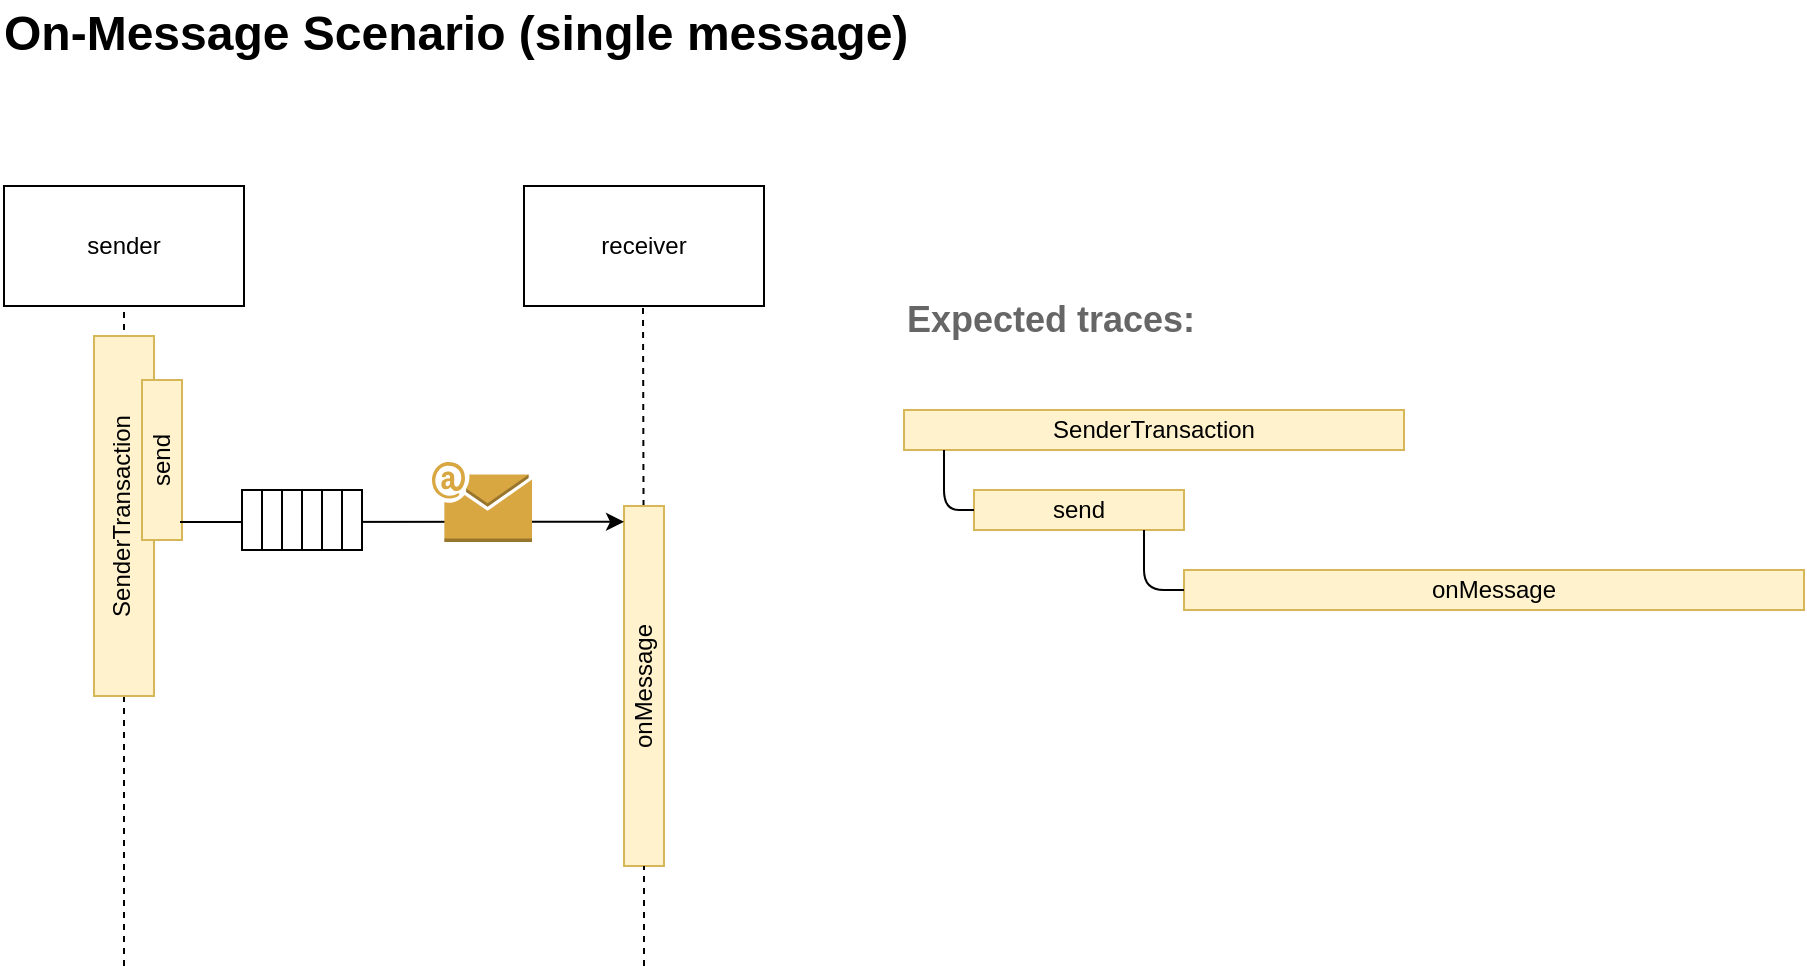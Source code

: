 <mxfile version="14.9.1" type="github" pages="6"><diagram id="xkrbbqGSa3dnq9CKp0U1" name="Single-Msg. - On-Message"><mxGraphModel dx="1212" dy="1072" grid="0" gridSize="10" guides="1" tooltips="1" connect="1" arrows="1" fold="1" page="1" pageScale="1" pageWidth="1100" pageHeight="850" math="0" shadow="0"><root><mxCell id="0"/><mxCell id="1" parent="0"/><mxCell id="6kfcjtMvuPmxEmaSMFB0-2" value="" style="endArrow=none;dashed=1;html=1;" parent="1" target="6kfcjtMvuPmxEmaSMFB0-3" edge="1"><mxGeometry width="50" height="50" relative="1" as="geometry"><mxPoint x="96" y="516" as="sourcePoint"/><mxPoint x="96" y="156" as="targetPoint"/></mxGeometry></mxCell><mxCell id="6kfcjtMvuPmxEmaSMFB0-3" value="sender" style="rounded=0;whiteSpace=wrap;html=1;" parent="1" vertex="1"><mxGeometry x="36" y="126" width="120" height="60" as="geometry"/></mxCell><mxCell id="6kfcjtMvuPmxEmaSMFB0-4" value="" style="endArrow=none;dashed=1;html=1;startArrow=none;" parent="1" source="6kfcjtMvuPmxEmaSMFB0-10" edge="1"><mxGeometry width="50" height="50" relative="1" as="geometry"><mxPoint x="355.5" y="546" as="sourcePoint"/><mxPoint x="355.5" y="186" as="targetPoint"/></mxGeometry></mxCell><mxCell id="6kfcjtMvuPmxEmaSMFB0-5" value="receiver" style="rounded=0;whiteSpace=wrap;html=1;" parent="1" vertex="1"><mxGeometry x="296" y="126" width="120" height="60" as="geometry"/></mxCell><mxCell id="6kfcjtMvuPmxEmaSMFB0-6" value="SenderTransaction" style="rounded=0;whiteSpace=wrap;html=1;rotation=-90;verticalAlign=top;fillColor=#fff2cc;strokeColor=#d6b656;" parent="1" vertex="1"><mxGeometry x="6" y="276" width="180" height="30" as="geometry"/></mxCell><mxCell id="6kfcjtMvuPmxEmaSMFB0-7" value="send" style="rounded=0;whiteSpace=wrap;html=1;rotation=-90;fillColor=#fff2cc;strokeColor=#d6b656;" parent="1" vertex="1"><mxGeometry x="75" y="253" width="80" height="20" as="geometry"/></mxCell><mxCell id="6kfcjtMvuPmxEmaSMFB0-10" value="onMessage" style="rounded=0;whiteSpace=wrap;html=1;rotation=-90;fillColor=#fff2cc;strokeColor=#d6b656;" parent="1" vertex="1"><mxGeometry x="266" y="366" width="180" height="20" as="geometry"/></mxCell><mxCell id="6kfcjtMvuPmxEmaSMFB0-11" value="" style="endArrow=none;dashed=1;html=1;" parent="1" target="6kfcjtMvuPmxEmaSMFB0-10" edge="1"><mxGeometry width="50" height="50" relative="1" as="geometry"><mxPoint x="356" y="516" as="sourcePoint"/><mxPoint x="355.5" y="186" as="targetPoint"/></mxGeometry></mxCell><mxCell id="6kfcjtMvuPmxEmaSMFB0-12" value="send" style="rounded=0;whiteSpace=wrap;html=1;rotation=0;fillColor=#fff2cc;strokeColor=#d6b656;" parent="1" vertex="1"><mxGeometry x="521" y="278" width="105" height="20" as="geometry"/></mxCell><mxCell id="6kfcjtMvuPmxEmaSMFB0-13" value="onMessage" style="rounded=0;whiteSpace=wrap;html=1;rotation=0;fillColor=#fff2cc;strokeColor=#d6b656;" parent="1" vertex="1"><mxGeometry x="626" y="318" width="310" height="20" as="geometry"/></mxCell><mxCell id="6kfcjtMvuPmxEmaSMFB0-14" value="SenderTransaction" style="rounded=0;whiteSpace=wrap;html=1;rotation=0;fillColor=#fff2cc;strokeColor=#d6b656;" parent="1" vertex="1"><mxGeometry x="486" y="238" width="250" height="20" as="geometry"/></mxCell><mxCell id="6kfcjtMvuPmxEmaSMFB0-18" value="" style="endArrow=none;html=1;exitX=0.08;exitY=1;exitDx=0;exitDy=0;exitPerimeter=0;entryX=0;entryY=0.5;entryDx=0;entryDy=0;" parent="1" source="6kfcjtMvuPmxEmaSMFB0-14" target="6kfcjtMvuPmxEmaSMFB0-12" edge="1"><mxGeometry width="50" height="50" relative="1" as="geometry"><mxPoint x="606" y="118" as="sourcePoint"/><mxPoint x="516" y="288" as="targetPoint"/><Array as="points"><mxPoint x="506" y="288"/></Array></mxGeometry></mxCell><mxCell id="6kfcjtMvuPmxEmaSMFB0-19" value="" style="endArrow=none;html=1;entryX=0;entryY=0.5;entryDx=0;entryDy=0;" parent="1" target="6kfcjtMvuPmxEmaSMFB0-13" edge="1"><mxGeometry width="50" height="50" relative="1" as="geometry"><mxPoint x="606" y="298" as="sourcePoint"/><mxPoint x="531" y="298" as="targetPoint"/><Array as="points"><mxPoint x="606" y="328"/></Array></mxGeometry></mxCell><mxCell id="6kfcjtMvuPmxEmaSMFB0-21" value="" style="endArrow=classic;html=1;exitX=0.113;exitY=0.95;exitDx=0;exitDy=0;exitPerimeter=0;entryX=0.956;entryY=0;entryDx=0;entryDy=0;entryPerimeter=0;" parent="1" source="6kfcjtMvuPmxEmaSMFB0-7" target="6kfcjtMvuPmxEmaSMFB0-10" edge="1"><mxGeometry width="50" height="50" relative="1" as="geometry"><mxPoint x="206" y="476" as="sourcePoint"/><mxPoint x="286" y="294" as="targetPoint"/></mxGeometry></mxCell><mxCell id="6kfcjtMvuPmxEmaSMFB0-9" value="" style="outlineConnect=0;dashed=0;verticalLabelPosition=bottom;verticalAlign=top;align=center;html=1;shape=mxgraph.aws3.email;fillColor=#D9A741;gradientColor=none;" parent="1" vertex="1"><mxGeometry x="250" y="264" width="50" height="40" as="geometry"/></mxCell><mxCell id="6kfcjtMvuPmxEmaSMFB0-48" value="" style="group" parent="1" vertex="1" connectable="0"><mxGeometry x="155" y="278" width="60" height="30" as="geometry"/></mxCell><mxCell id="6kfcjtMvuPmxEmaSMFB0-49" value="" style="rounded=0;whiteSpace=wrap;html=1;verticalAlign=top;" parent="6kfcjtMvuPmxEmaSMFB0-48" vertex="1"><mxGeometry width="10" height="30" as="geometry"/></mxCell><mxCell id="6kfcjtMvuPmxEmaSMFB0-50" value="" style="rounded=0;whiteSpace=wrap;html=1;verticalAlign=top;" parent="6kfcjtMvuPmxEmaSMFB0-48" vertex="1"><mxGeometry x="10" width="10" height="30" as="geometry"/></mxCell><mxCell id="6kfcjtMvuPmxEmaSMFB0-51" value="" style="rounded=0;whiteSpace=wrap;html=1;verticalAlign=top;" parent="6kfcjtMvuPmxEmaSMFB0-48" vertex="1"><mxGeometry x="20" width="10" height="30" as="geometry"/></mxCell><mxCell id="6kfcjtMvuPmxEmaSMFB0-52" value="" style="rounded=0;whiteSpace=wrap;html=1;verticalAlign=top;" parent="6kfcjtMvuPmxEmaSMFB0-48" vertex="1"><mxGeometry x="50" width="10" height="30" as="geometry"/></mxCell><mxCell id="6kfcjtMvuPmxEmaSMFB0-53" value="" style="rounded=0;whiteSpace=wrap;html=1;verticalAlign=top;" parent="6kfcjtMvuPmxEmaSMFB0-48" vertex="1"><mxGeometry x="40" width="10" height="30" as="geometry"/></mxCell><mxCell id="6kfcjtMvuPmxEmaSMFB0-54" value="" style="rounded=0;whiteSpace=wrap;html=1;verticalAlign=top;" parent="6kfcjtMvuPmxEmaSMFB0-48" vertex="1"><mxGeometry x="30" width="10" height="30" as="geometry"/></mxCell><mxCell id="6kfcjtMvuPmxEmaSMFB0-70" value="On-Message Scenario (single message)" style="text;html=1;resizable=0;autosize=1;align=left;verticalAlign=middle;points=[];fillColor=none;strokeColor=none;rounded=0;fontSize=24;fontStyle=1" parent="1" vertex="1"><mxGeometry x="34" y="33" width="462" height="33" as="geometry"/></mxCell><mxCell id="6kfcjtMvuPmxEmaSMFB0-134" value="Expected traces:" style="text;html=1;resizable=0;autosize=1;align=center;verticalAlign=middle;points=[];fillColor=none;strokeColor=none;rounded=0;fontSize=18;fontStyle=1;fontColor=#666666;" parent="1" vertex="1"><mxGeometry x="482" y="180" width="154" height="26" as="geometry"/></mxCell></root></mxGraphModel></diagram><diagram id="uvRYmd2bloaVGqHSMcN6" name="Single-Msg Receive w/o context"><mxGraphModel dx="1212" dy="1072" grid="0" gridSize="10" guides="1" tooltips="1" connect="1" arrows="1" fold="1" page="1" pageScale="1" pageWidth="1100" pageHeight="850" math="0" shadow="0"><root><mxCell id="W26yDX0kRdclW8nqbdSr-0"/><mxCell id="W26yDX0kRdclW8nqbdSr-1" parent="W26yDX0kRdclW8nqbdSr-0"/><mxCell id="js2cK_DiXsPbHSUAlvuJ-1" value="" style="endArrow=none;dashed=1;html=1;startArrow=none;" edge="1" parent="W26yDX0kRdclW8nqbdSr-1"><mxGeometry width="50" height="50" relative="1" as="geometry"><mxPoint x="361" y="528" as="sourcePoint"/><mxPoint x="361" y="148" as="targetPoint"/></mxGeometry></mxCell><mxCell id="FlKr72JEhR3GRJwTxdUd-0" value="thread w/o tracing context" style="rounded=0;whiteSpace=wrap;html=1;rotation=-90;verticalAlign=bottom;" parent="W26yDX0kRdclW8nqbdSr-1" vertex="1"><mxGeometry x="208.59" y="327.29" width="302.34" height="33.51" as="geometry"/></mxCell><mxCell id="FlKr72JEhR3GRJwTxdUd-1" value="" style="endArrow=none;dashed=1;html=1;" parent="W26yDX0kRdclW8nqbdSr-1" target="FlKr72JEhR3GRJwTxdUd-2" edge="1"><mxGeometry width="50" height="50" relative="1" as="geometry"><mxPoint x="83" y="476" as="sourcePoint"/><mxPoint x="83" y="116" as="targetPoint"/></mxGeometry></mxCell><mxCell id="FlKr72JEhR3GRJwTxdUd-2" value="sender" style="rounded=0;whiteSpace=wrap;html=1;" parent="W26yDX0kRdclW8nqbdSr-1" vertex="1"><mxGeometry x="23" y="86" width="120" height="60" as="geometry"/></mxCell><mxCell id="FlKr72JEhR3GRJwTxdUd-3" value="receiver" style="rounded=0;whiteSpace=wrap;html=1;" parent="W26yDX0kRdclW8nqbdSr-1" vertex="1"><mxGeometry x="283" y="86" width="120" height="60" as="geometry"/></mxCell><mxCell id="FlKr72JEhR3GRJwTxdUd-4" value="SenderTransaction" style="rounded=0;whiteSpace=wrap;html=1;rotation=-90;verticalAlign=top;fillColor=#fff2cc;strokeColor=#d6b656;" parent="W26yDX0kRdclW8nqbdSr-1" vertex="1"><mxGeometry x="-7" y="236" width="180" height="30" as="geometry"/></mxCell><mxCell id="FlKr72JEhR3GRJwTxdUd-5" value="send" style="rounded=0;whiteSpace=wrap;html=1;rotation=-90;fillColor=#fff2cc;strokeColor=#d6b656;" parent="W26yDX0kRdclW8nqbdSr-1" vertex="1"><mxGeometry x="62" y="213" width="80" height="20" as="geometry"/></mxCell><mxCell id="FlKr72JEhR3GRJwTxdUd-6" value="receive" style="rounded=0;whiteSpace=wrap;html=1;rotation=-90;" parent="W26yDX0kRdclW8nqbdSr-1" vertex="1"><mxGeometry x="312.38" y="292.88" width="61.25" height="20" as="geometry"/></mxCell><mxCell id="FlKr72JEhR3GRJwTxdUd-7" value="" style="endArrow=none;dashed=1;html=1;startArrow=none;" parent="W26yDX0kRdclW8nqbdSr-1" source="FlKr72JEhR3GRJwTxdUd-19" target="FlKr72JEhR3GRJwTxdUd-6" edge="1"><mxGeometry width="50" height="50" relative="1" as="geometry"><mxPoint x="343" y="476" as="sourcePoint"/><mxPoint x="342.5" y="146" as="targetPoint"/></mxGeometry></mxCell><mxCell id="FlKr72JEhR3GRJwTxdUd-8" value="send" style="rounded=0;whiteSpace=wrap;html=1;rotation=0;fillColor=#fff2cc;strokeColor=#d6b656;" parent="W26yDX0kRdclW8nqbdSr-1" vertex="1"><mxGeometry x="508" y="264.5" width="105" height="20" as="geometry"/></mxCell><mxCell id="FlKr72JEhR3GRJwTxdUd-9" value="process message" style="rounded=0;whiteSpace=wrap;html=1;rotation=0;fillColor=#fff2cc;strokeColor=#d6b656;" parent="W26yDX0kRdclW8nqbdSr-1" vertex="1"><mxGeometry x="713" y="304.5" width="180" height="20" as="geometry"/></mxCell><mxCell id="FlKr72JEhR3GRJwTxdUd-10" value="SenderTransaction" style="rounded=0;whiteSpace=wrap;html=1;rotation=0;fillColor=#fff2cc;strokeColor=#d6b656;" parent="W26yDX0kRdclW8nqbdSr-1" vertex="1"><mxGeometry x="473" y="224.5" width="220" height="20" as="geometry"/></mxCell><mxCell id="FlKr72JEhR3GRJwTxdUd-11" value="" style="endArrow=none;html=1;exitX=0.08;exitY=1;exitDx=0;exitDy=0;exitPerimeter=0;entryX=0;entryY=0.5;entryDx=0;entryDy=0;" parent="W26yDX0kRdclW8nqbdSr-1" source="FlKr72JEhR3GRJwTxdUd-10" target="FlKr72JEhR3GRJwTxdUd-8" edge="1"><mxGeometry width="50" height="50" relative="1" as="geometry"><mxPoint x="593" y="104.5" as="sourcePoint"/><mxPoint x="503" y="274.5" as="targetPoint"/><Array as="points"><mxPoint x="493" y="274.5"/></Array></mxGeometry></mxCell><mxCell id="FlKr72JEhR3GRJwTxdUd-12" value="" style="endArrow=none;html=1;entryX=0;entryY=0.5;entryDx=0;entryDy=0;" parent="W26yDX0kRdclW8nqbdSr-1" target="FlKr72JEhR3GRJwTxdUd-9" edge="1"><mxGeometry width="50" height="50" relative="1" as="geometry"><mxPoint x="593" y="284.5" as="sourcePoint"/><mxPoint x="518" y="284.5" as="targetPoint"/><Array as="points"><mxPoint x="593" y="314.5"/></Array></mxGeometry></mxCell><mxCell id="FlKr72JEhR3GRJwTxdUd-13" value="" style="outlineConnect=0;dashed=0;verticalLabelPosition=bottom;verticalAlign=top;align=center;html=1;shape=mxgraph.aws3.email;fillColor=#D9A741;gradientColor=none;" parent="W26yDX0kRdclW8nqbdSr-1" vertex="1"><mxGeometry x="143" y="176" width="30" height="20" as="geometry"/></mxCell><mxCell id="FlKr72JEhR3GRJwTxdUd-14" value="queue&amp;nbsp;" style="rounded=0;whiteSpace=wrap;html=1;" parent="W26yDX0kRdclW8nqbdSr-1" vertex="1"><mxGeometry x="153" y="86" width="120" height="60" as="geometry"/></mxCell><mxCell id="FlKr72JEhR3GRJwTxdUd-15" value="" style="endArrow=none;dashed=1;html=1;startArrow=none;" parent="W26yDX0kRdclW8nqbdSr-1" source="FlKr72JEhR3GRJwTxdUd-17" edge="1"><mxGeometry width="50" height="50" relative="1" as="geometry"><mxPoint x="213" y="476" as="sourcePoint"/><mxPoint x="212.5" y="146" as="targetPoint"/></mxGeometry></mxCell><mxCell id="FlKr72JEhR3GRJwTxdUd-16" value="" style="rounded=0;whiteSpace=wrap;html=1;rotation=-90;" parent="W26yDX0kRdclW8nqbdSr-1" vertex="1"><mxGeometry x="190.5" y="204.5" width="45" height="20" as="geometry"/></mxCell><mxCell id="FlKr72JEhR3GRJwTxdUd-17" value="" style="rounded=0;whiteSpace=wrap;html=1;rotation=-90;" parent="W26yDX0kRdclW8nqbdSr-1" vertex="1"><mxGeometry x="192" y="300" width="45" height="20" as="geometry"/></mxCell><mxCell id="FlKr72JEhR3GRJwTxdUd-18" value="" style="endArrow=none;dashed=1;html=1;startArrow=none;" parent="W26yDX0kRdclW8nqbdSr-1" target="FlKr72JEhR3GRJwTxdUd-17" edge="1"><mxGeometry width="50" height="50" relative="1" as="geometry"><mxPoint x="213" y="476" as="sourcePoint"/><mxPoint x="212.5" y="146" as="targetPoint"/></mxGeometry></mxCell><mxCell id="FlKr72JEhR3GRJwTxdUd-19" value="process message" style="rounded=0;whiteSpace=wrap;html=1;rotation=-90;fillColor=#fff2cc;strokeColor=#d6b656;" parent="W26yDX0kRdclW8nqbdSr-1" vertex="1"><mxGeometry x="286.75" y="399.75" width="112.5" height="20" as="geometry"/></mxCell><mxCell id="FlKr72JEhR3GRJwTxdUd-20" value="" style="endArrow=none;dashed=1;html=1;" parent="W26yDX0kRdclW8nqbdSr-1" target="FlKr72JEhR3GRJwTxdUd-19" edge="1"><mxGeometry width="50" height="50" relative="1" as="geometry"><mxPoint x="343" y="476" as="sourcePoint"/><mxPoint x="343" y="336" as="targetPoint"/></mxGeometry></mxCell><mxCell id="FlKr72JEhR3GRJwTxdUd-21" value="" style="endArrow=classic;html=1;exitX=0.75;exitY=1;exitDx=0;exitDy=0;entryX=0.75;entryY=0;entryDx=0;entryDy=0;" parent="W26yDX0kRdclW8nqbdSr-1" source="FlKr72JEhR3GRJwTxdUd-5" target="FlKr72JEhR3GRJwTxdUd-16" edge="1"><mxGeometry width="50" height="50" relative="1" as="geometry"><mxPoint x="383" y="306" as="sourcePoint"/><mxPoint x="183" y="196" as="targetPoint"/></mxGeometry></mxCell><mxCell id="FlKr72JEhR3GRJwTxdUd-22" value="" style="endArrow=classic;html=1;exitX=0.25;exitY=0;exitDx=0;exitDy=0;dashed=1;dashPattern=1 1;" parent="W26yDX0kRdclW8nqbdSr-1" source="FlKr72JEhR3GRJwTxdUd-16" edge="1"><mxGeometry width="50" height="50" relative="1" as="geometry"><mxPoint x="122" y="213" as="sourcePoint"/><mxPoint x="113" y="226" as="targetPoint"/></mxGeometry></mxCell><mxCell id="FlKr72JEhR3GRJwTxdUd-23" value="" style="endArrow=classic;html=1;exitX=0.75;exitY=0;exitDx=0;exitDy=0;entryX=1;entryY=1;entryDx=0;entryDy=0;" parent="W26yDX0kRdclW8nqbdSr-1" source="FlKr72JEhR3GRJwTxdUd-6" target="FlKr72JEhR3GRJwTxdUd-17" edge="1"><mxGeometry width="50" height="50" relative="1" as="geometry"><mxPoint x="122" y="213" as="sourcePoint"/><mxPoint x="213" y="213.25" as="targetPoint"/></mxGeometry></mxCell><mxCell id="FlKr72JEhR3GRJwTxdUd-24" value="" style="endArrow=classic;html=1;exitX=0;exitY=1;exitDx=0;exitDy=0;dashed=1;dashPattern=1 1;entryX=0;entryY=0;entryDx=0;entryDy=0;" parent="W26yDX0kRdclW8nqbdSr-1" source="FlKr72JEhR3GRJwTxdUd-17" target="FlKr72JEhR3GRJwTxdUd-6" edge="1"><mxGeometry width="50" height="50" relative="1" as="geometry"><mxPoint x="213" y="235.75" as="sourcePoint"/><mxPoint x="123" y="236" as="targetPoint"/></mxGeometry></mxCell><mxCell id="FlKr72JEhR3GRJwTxdUd-25" value="" style="outlineConnect=0;dashed=0;verticalLabelPosition=bottom;verticalAlign=top;align=center;html=1;shape=mxgraph.aws3.email;fillColor=#D9A741;gradientColor=none;" parent="W26yDX0kRdclW8nqbdSr-1" vertex="1"><mxGeometry x="257" y="306" width="30" height="20" as="geometry"/></mxCell><mxCell id="FlKr72JEhR3GRJwTxdUd-26" value="Receive &lt;u&gt;without&lt;/u&gt; existing tracing context on receiver&amp;nbsp;(single message)" style="text;html=1;resizable=0;autosize=1;align=left;verticalAlign=middle;points=[];fillColor=none;strokeColor=none;rounded=0;fontSize=24;fontStyle=1" parent="W26yDX0kRdclW8nqbdSr-1" vertex="1"><mxGeometry x="21" y="21" width="805" height="33" as="geometry"/></mxCell><mxCell id="FlKr72JEhR3GRJwTxdUd-27" value="Expected traces:" style="text;html=1;resizable=0;autosize=1;align=center;verticalAlign=middle;points=[];fillColor=none;strokeColor=none;rounded=0;fontSize=18;fontStyle=1;fontColor=#666666;" parent="W26yDX0kRdclW8nqbdSr-1" vertex="1"><mxGeometry x="469" y="152" width="154" height="26" as="geometry"/></mxCell><mxCell id="js2cK_DiXsPbHSUAlvuJ-0" value="Example of this scenario is a receive loop&amp;nbsp;" style="text;html=1;resizable=0;autosize=1;align=center;verticalAlign=middle;points=[];fillColor=none;strokeColor=none;rounded=0;fontSize=16;fontColor=#666666;" vertex="1" parent="W26yDX0kRdclW8nqbdSr-1"><mxGeometry x="205.26" y="593" width="309" height="23" as="geometry"/></mxCell></root></mxGraphModel></diagram><diagram name="Single-Msg Receive with context" id="Q6WfkbOhrmYG7bz8GHc1"><mxGraphModel dx="1212" dy="222" grid="0" gridSize="10" guides="1" tooltips="1" connect="1" arrows="1" fold="1" page="1" pageScale="1" pageWidth="1100" pageHeight="850" math="0" shadow="0"><root><mxCell id="z0IW76S13-ROwGRGfR29-0"/><mxCell id="z0IW76S13-ROwGRGfR29-1" parent="z0IW76S13-ROwGRGfR29-0"/><mxCell id="dJWVSlSAK_5YXQNf-zNZ-0" value="" style="endArrow=none;dashed=1;html=1;startArrow=none;entryX=0.65;entryY=0.983;entryDx=0;entryDy=0;entryPerimeter=0;" parent="z0IW76S13-ROwGRGfR29-1" target="dJWVSlSAK_5YXQNf-zNZ-4" edge="1"><mxGeometry width="50" height="50" relative="1" as="geometry"><mxPoint x="375" y="1384" as="sourcePoint"/><mxPoint x="356.5" y="1024" as="targetPoint"/></mxGeometry></mxCell><mxCell id="dJWVSlSAK_5YXQNf-zNZ-1" value="thread with existing tracing context" style="rounded=0;whiteSpace=wrap;html=1;rotation=-90;verticalAlign=bottom;fillColor=#dae8fc;strokeColor=#6c8ebf;" parent="z0IW76S13-ROwGRGfR29-1" vertex="1"><mxGeometry x="221.59" y="1206.29" width="302.34" height="31.51" as="geometry"/></mxCell><mxCell id="dJWVSlSAK_5YXQNf-zNZ-2" value="" style="endArrow=none;dashed=1;html=1;" parent="z0IW76S13-ROwGRGfR29-1" target="dJWVSlSAK_5YXQNf-zNZ-3" edge="1"><mxGeometry width="50" height="50" relative="1" as="geometry"><mxPoint x="97" y="1354" as="sourcePoint"/><mxPoint x="97" y="994" as="targetPoint"/></mxGeometry></mxCell><mxCell id="dJWVSlSAK_5YXQNf-zNZ-3" value="sender" style="rounded=0;whiteSpace=wrap;html=1;" parent="z0IW76S13-ROwGRGfR29-1" vertex="1"><mxGeometry x="37" y="964" width="120" height="60" as="geometry"/></mxCell><mxCell id="dJWVSlSAK_5YXQNf-zNZ-4" value="receiver" style="rounded=0;whiteSpace=wrap;html=1;" parent="z0IW76S13-ROwGRGfR29-1" vertex="1"><mxGeometry x="297" y="964" width="120" height="60" as="geometry"/></mxCell><mxCell id="dJWVSlSAK_5YXQNf-zNZ-5" value="SenderTransaction" style="rounded=0;whiteSpace=wrap;html=1;rotation=-90;verticalAlign=top;fillColor=#fff2cc;strokeColor=#d6b656;" parent="z0IW76S13-ROwGRGfR29-1" vertex="1"><mxGeometry x="7" y="1114" width="180" height="30" as="geometry"/></mxCell><mxCell id="dJWVSlSAK_5YXQNf-zNZ-6" value="send" style="rounded=0;whiteSpace=wrap;html=1;rotation=-90;fillColor=#fff2cc;strokeColor=#d6b656;" parent="z0IW76S13-ROwGRGfR29-1" vertex="1"><mxGeometry x="76" y="1091" width="80" height="20" as="geometry"/></mxCell><mxCell id="dJWVSlSAK_5YXQNf-zNZ-7" value="receive" style="rounded=0;whiteSpace=wrap;html=1;rotation=-90;fillColor=#dae8fc;strokeColor=#6c8ebf;" parent="z0IW76S13-ROwGRGfR29-1" vertex="1"><mxGeometry x="326.38" y="1170.88" width="61.25" height="20" as="geometry"/></mxCell><mxCell id="dJWVSlSAK_5YXQNf-zNZ-8" value="" style="endArrow=none;dashed=1;html=1;startArrow=none;" parent="z0IW76S13-ROwGRGfR29-1" source="dJWVSlSAK_5YXQNf-zNZ-18" target="dJWVSlSAK_5YXQNf-zNZ-7" edge="1"><mxGeometry width="50" height="50" relative="1" as="geometry"><mxPoint x="357" y="1354" as="sourcePoint"/><mxPoint x="356.5" y="1024" as="targetPoint"/></mxGeometry></mxCell><mxCell id="dJWVSlSAK_5YXQNf-zNZ-9" value="send" style="rounded=0;whiteSpace=wrap;html=1;rotation=0;fillColor=#fff2cc;strokeColor=#d6b656;" parent="z0IW76S13-ROwGRGfR29-1" vertex="1"><mxGeometry x="522" y="1152.5" width="105" height="20" as="geometry"/></mxCell><mxCell id="dJWVSlSAK_5YXQNf-zNZ-10" value="SenderTransaction" style="rounded=0;whiteSpace=wrap;html=1;rotation=0;fillColor=#fff2cc;strokeColor=#d6b656;" parent="z0IW76S13-ROwGRGfR29-1" vertex="1"><mxGeometry x="487" y="1112.5" width="220" height="20" as="geometry"/></mxCell><mxCell id="dJWVSlSAK_5YXQNf-zNZ-11" value="" style="endArrow=none;html=1;exitX=0.08;exitY=1;exitDx=0;exitDy=0;exitPerimeter=0;entryX=0;entryY=0.5;entryDx=0;entryDy=0;" parent="z0IW76S13-ROwGRGfR29-1" source="dJWVSlSAK_5YXQNf-zNZ-10" target="dJWVSlSAK_5YXQNf-zNZ-9" edge="1"><mxGeometry width="50" height="50" relative="1" as="geometry"><mxPoint x="607" y="992.5" as="sourcePoint"/><mxPoint x="517" y="1162.5" as="targetPoint"/><Array as="points"><mxPoint x="507" y="1162.5"/></Array></mxGeometry></mxCell><mxCell id="dJWVSlSAK_5YXQNf-zNZ-12" value="" style="outlineConnect=0;dashed=0;verticalLabelPosition=bottom;verticalAlign=top;align=center;html=1;shape=mxgraph.aws3.email;fillColor=#D9A741;gradientColor=none;" parent="z0IW76S13-ROwGRGfR29-1" vertex="1"><mxGeometry x="157" y="1054" width="30" height="20" as="geometry"/></mxCell><mxCell id="dJWVSlSAK_5YXQNf-zNZ-13" value="queue&amp;nbsp;" style="rounded=0;whiteSpace=wrap;html=1;" parent="z0IW76S13-ROwGRGfR29-1" vertex="1"><mxGeometry x="167" y="964" width="120" height="60" as="geometry"/></mxCell><mxCell id="dJWVSlSAK_5YXQNf-zNZ-14" value="" style="endArrow=none;dashed=1;html=1;startArrow=none;" parent="z0IW76S13-ROwGRGfR29-1" source="dJWVSlSAK_5YXQNf-zNZ-16" edge="1"><mxGeometry width="50" height="50" relative="1" as="geometry"><mxPoint x="227" y="1354" as="sourcePoint"/><mxPoint x="226.5" y="1024" as="targetPoint"/></mxGeometry></mxCell><mxCell id="dJWVSlSAK_5YXQNf-zNZ-15" value="" style="rounded=0;whiteSpace=wrap;html=1;rotation=-90;" parent="z0IW76S13-ROwGRGfR29-1" vertex="1"><mxGeometry x="204.5" y="1082.5" width="45" height="20" as="geometry"/></mxCell><mxCell id="dJWVSlSAK_5YXQNf-zNZ-16" value="" style="rounded=0;whiteSpace=wrap;html=1;rotation=-90;" parent="z0IW76S13-ROwGRGfR29-1" vertex="1"><mxGeometry x="206" y="1178" width="45" height="20" as="geometry"/></mxCell><mxCell id="dJWVSlSAK_5YXQNf-zNZ-17" value="" style="endArrow=none;dashed=1;html=1;startArrow=none;" parent="z0IW76S13-ROwGRGfR29-1" target="dJWVSlSAK_5YXQNf-zNZ-16" edge="1"><mxGeometry width="50" height="50" relative="1" as="geometry"><mxPoint x="227" y="1354" as="sourcePoint"/><mxPoint x="226.5" y="1024" as="targetPoint"/></mxGeometry></mxCell><mxCell id="dJWVSlSAK_5YXQNf-zNZ-18" value="process message" style="rounded=0;whiteSpace=wrap;html=1;rotation=-90;fillColor=#dae8fc;strokeColor=#6c8ebf;" parent="z0IW76S13-ROwGRGfR29-1" vertex="1"><mxGeometry x="300.75" y="1277.75" width="112.5" height="20" as="geometry"/></mxCell><mxCell id="dJWVSlSAK_5YXQNf-zNZ-19" value="" style="endArrow=none;dashed=1;html=1;" parent="z0IW76S13-ROwGRGfR29-1" target="dJWVSlSAK_5YXQNf-zNZ-18" edge="1"><mxGeometry width="50" height="50" relative="1" as="geometry"><mxPoint x="357" y="1354" as="sourcePoint"/><mxPoint x="357" y="1214" as="targetPoint"/></mxGeometry></mxCell><mxCell id="dJWVSlSAK_5YXQNf-zNZ-20" value="" style="endArrow=classic;html=1;exitX=0.75;exitY=1;exitDx=0;exitDy=0;entryX=0.75;entryY=0;entryDx=0;entryDy=0;" parent="z0IW76S13-ROwGRGfR29-1" source="dJWVSlSAK_5YXQNf-zNZ-6" target="dJWVSlSAK_5YXQNf-zNZ-15" edge="1"><mxGeometry width="50" height="50" relative="1" as="geometry"><mxPoint x="397" y="1184" as="sourcePoint"/><mxPoint x="197" y="1074" as="targetPoint"/></mxGeometry></mxCell><mxCell id="dJWVSlSAK_5YXQNf-zNZ-21" value="" style="endArrow=classic;html=1;exitX=0.25;exitY=0;exitDx=0;exitDy=0;dashed=1;dashPattern=1 1;" parent="z0IW76S13-ROwGRGfR29-1" source="dJWVSlSAK_5YXQNf-zNZ-15" edge="1"><mxGeometry width="50" height="50" relative="1" as="geometry"><mxPoint x="136" y="1091" as="sourcePoint"/><mxPoint x="127" y="1104" as="targetPoint"/></mxGeometry></mxCell><mxCell id="dJWVSlSAK_5YXQNf-zNZ-22" value="" style="endArrow=classic;html=1;exitX=0.75;exitY=0;exitDx=0;exitDy=0;entryX=1;entryY=1;entryDx=0;entryDy=0;" parent="z0IW76S13-ROwGRGfR29-1" source="dJWVSlSAK_5YXQNf-zNZ-7" target="dJWVSlSAK_5YXQNf-zNZ-16" edge="1"><mxGeometry width="50" height="50" relative="1" as="geometry"><mxPoint x="136" y="1091" as="sourcePoint"/><mxPoint x="227" y="1091.25" as="targetPoint"/></mxGeometry></mxCell><mxCell id="dJWVSlSAK_5YXQNf-zNZ-23" value="" style="endArrow=classic;html=1;exitX=0;exitY=1;exitDx=0;exitDy=0;dashed=1;dashPattern=1 1;entryX=0;entryY=0;entryDx=0;entryDy=0;" parent="z0IW76S13-ROwGRGfR29-1" source="dJWVSlSAK_5YXQNf-zNZ-16" target="dJWVSlSAK_5YXQNf-zNZ-7" edge="1"><mxGeometry width="50" height="50" relative="1" as="geometry"><mxPoint x="227" y="1113.75" as="sourcePoint"/><mxPoint x="137" y="1114" as="targetPoint"/></mxGeometry></mxCell><mxCell id="dJWVSlSAK_5YXQNf-zNZ-24" value="" style="outlineConnect=0;dashed=0;verticalLabelPosition=bottom;verticalAlign=top;align=center;html=1;shape=mxgraph.aws3.email;fillColor=#D9A741;gradientColor=none;" parent="z0IW76S13-ROwGRGfR29-1" vertex="1"><mxGeometry x="271" y="1184" width="30" height="20" as="geometry"/></mxCell><mxCell id="dJWVSlSAK_5YXQNf-zNZ-25" value="&lt;div style=&quot;text-align: left&quot;&gt;&lt;span&gt;Receive &lt;/span&gt;&lt;u&gt;with&lt;/u&gt;&lt;span&gt; existing tracing context on receiver (single message)&lt;/span&gt;&lt;/div&gt;" style="text;html=1;resizable=0;autosize=1;align=center;verticalAlign=middle;points=[];fillColor=none;strokeColor=none;rounded=0;fontSize=24;fontStyle=1" parent="z0IW76S13-ROwGRGfR29-1" vertex="1"><mxGeometry x="37" y="883" width="768" height="33" as="geometry"/></mxCell><mxCell id="dJWVSlSAK_5YXQNf-zNZ-26" style="edgeStyle=none;rounded=0;orthogonalLoop=1;jettySize=auto;html=1;exitX=0.75;exitY=1;exitDx=0;exitDy=0;dashed=1;dashPattern=1 1;fontSize=18;" parent="z0IW76S13-ROwGRGfR29-1" source="dJWVSlSAK_5YXQNf-zNZ-1" target="dJWVSlSAK_5YXQNf-zNZ-1" edge="1"><mxGeometry relative="1" as="geometry"/></mxCell><mxCell id="dJWVSlSAK_5YXQNf-zNZ-27" value="receive" style="rounded=0;whiteSpace=wrap;html=1;rotation=0;fillColor=#dae8fc;strokeColor=#6c8ebf;" parent="z0IW76S13-ROwGRGfR29-1" vertex="1"><mxGeometry x="522" y="1317.75" width="105" height="20" as="geometry"/></mxCell><mxCell id="dJWVSlSAK_5YXQNf-zNZ-28" value="thread with existing tracing context" style="rounded=0;whiteSpace=wrap;html=1;rotation=0;fillColor=#dae8fc;strokeColor=#6c8ebf;" parent="z0IW76S13-ROwGRGfR29-1" vertex="1"><mxGeometry x="487" y="1277.75" width="374" height="20" as="geometry"/></mxCell><mxCell id="dJWVSlSAK_5YXQNf-zNZ-29" value="" style="endArrow=none;html=1;exitX=0.051;exitY=0.963;exitDx=0;exitDy=0;exitPerimeter=0;entryX=0;entryY=0.5;entryDx=0;entryDy=0;" parent="z0IW76S13-ROwGRGfR29-1" source="dJWVSlSAK_5YXQNf-zNZ-28" target="dJWVSlSAK_5YXQNf-zNZ-27" edge="1"><mxGeometry width="50" height="50" relative="1" as="geometry"><mxPoint x="607" y="1157.75" as="sourcePoint"/><mxPoint x="517" y="1327.75" as="targetPoint"/><Array as="points"><mxPoint x="507" y="1327.75"/></Array></mxGeometry></mxCell><mxCell id="dJWVSlSAK_5YXQNf-zNZ-30" value="process message" style="rounded=0;whiteSpace=wrap;html=1;rotation=0;fillColor=#dae8fc;strokeColor=#6c8ebf;" parent="z0IW76S13-ROwGRGfR29-1" vertex="1"><mxGeometry x="640" y="1354" width="192" height="20" as="geometry"/></mxCell><mxCell id="dJWVSlSAK_5YXQNf-zNZ-31" value="" style="endArrow=none;html=1;exitX=0.051;exitY=0.913;exitDx=0;exitDy=0;exitPerimeter=0;entryX=0;entryY=0.5;entryDx=0;entryDy=0;" parent="z0IW76S13-ROwGRGfR29-1" source="dJWVSlSAK_5YXQNf-zNZ-28" target="dJWVSlSAK_5YXQNf-zNZ-30" edge="1"><mxGeometry width="50" height="50" relative="1" as="geometry"><mxPoint x="516.074" y="1307.01" as="sourcePoint"/><mxPoint x="532" y="1337.75" as="targetPoint"/><Array as="points"><mxPoint x="506" y="1364"/></Array></mxGeometry></mxCell><mxCell id="dJWVSlSAK_5YXQNf-zNZ-32" value="Expected traces:" style="text;html=1;resizable=0;autosize=1;align=center;verticalAlign=middle;points=[];fillColor=none;strokeColor=none;rounded=0;fontSize=18;fontStyle=1;fontColor=#666666;" parent="z0IW76S13-ROwGRGfR29-1" vertex="1"><mxGeometry x="483" y="1021" width="154" height="26" as="geometry"/></mxCell><mxCell id="dJWVSlSAK_5YXQNf-zNZ-33" value="" style="curved=1;endArrow=classic;html=1;dashed=1;dashPattern=1 1;fontSize=18;fontColor=#666666;exitX=0.75;exitY=0;exitDx=0;exitDy=0;entryX=1;entryY=0.5;entryDx=0;entryDy=0;" parent="z0IW76S13-ROwGRGfR29-1" source="dJWVSlSAK_5YXQNf-zNZ-30" target="dJWVSlSAK_5YXQNf-zNZ-9" edge="1"><mxGeometry width="50" height="50" relative="1" as="geometry"><mxPoint x="396" y="1240" as="sourcePoint"/><mxPoint x="446" y="1190" as="targetPoint"/><Array as="points"><mxPoint x="823" y="1337"/><mxPoint x="812" y="1202"/><mxPoint x="730" y="1163"/></Array></mxGeometry></mxCell><mxCell id="dJWVSlSAK_5YXQNf-zNZ-34" value="link" style="edgeLabel;html=1;align=center;verticalAlign=middle;resizable=0;points=[];fontSize=18;fontColor=#666666;" parent="dJWVSlSAK_5YXQNf-zNZ-33" vertex="1" connectable="0"><mxGeometry x="0.542" y="2" relative="1" as="geometry"><mxPoint as="offset"/></mxGeometry></mxCell></root></mxGraphModel></diagram><diagram name="Multi-Msg. - On-Message" id="SA_i0PrI2nFTDoQpwvQL"><mxGraphModel dx="1212" dy="1072" grid="0" gridSize="10" guides="1" tooltips="1" connect="1" arrows="1" fold="1" page="1" pageScale="1" pageWidth="1100" pageHeight="850" math="0" shadow="0"><root><mxCell id="dI3u1OtnmXSM_5Qt35Pe-0"/><mxCell id="dI3u1OtnmXSM_5Qt35Pe-1" parent="dI3u1OtnmXSM_5Qt35Pe-0"/><mxCell id="dI3u1OtnmXSM_5Qt35Pe-2" value="" style="endArrow=none;dashed=1;html=1;" edge="1" parent="dI3u1OtnmXSM_5Qt35Pe-1" target="dI3u1OtnmXSM_5Qt35Pe-3"><mxGeometry width="50" height="50" relative="1" as="geometry"><mxPoint x="60" y="375" as="sourcePoint"/><mxPoint x="193" y="195" as="targetPoint"/></mxGeometry></mxCell><mxCell id="dI3u1OtnmXSM_5Qt35Pe-3" value="sender A" style="rounded=0;whiteSpace=wrap;html=1;" vertex="1" parent="dI3u1OtnmXSM_5Qt35Pe-1"><mxGeometry x="24" y="158" width="72" height="33" as="geometry"/></mxCell><mxCell id="dI3u1OtnmXSM_5Qt35Pe-4" value="" style="endArrow=none;dashed=1;html=1;startArrow=none;" edge="1" parent="dI3u1OtnmXSM_5Qt35Pe-1"><mxGeometry width="50" height="50" relative="1" as="geometry"><mxPoint x="475" y="625" as="sourcePoint"/><mxPoint x="474.5" y="195" as="targetPoint"/></mxGeometry></mxCell><mxCell id="dI3u1OtnmXSM_5Qt35Pe-5" value="receiver" style="rounded=0;whiteSpace=wrap;html=1;" vertex="1" parent="dI3u1OtnmXSM_5Qt35Pe-1"><mxGeometry x="415" y="135" width="120" height="60" as="geometry"/></mxCell><mxCell id="dI3u1OtnmXSM_5Qt35Pe-6" value="SenderTransaction" style="rounded=0;whiteSpace=wrap;html=1;rotation=-90;verticalAlign=top;fillColor=#fff2cc;strokeColor=#d6b656;" vertex="1" parent="dI3u1OtnmXSM_5Qt35Pe-1"><mxGeometry x="-6" y="276" width="132" height="30" as="geometry"/></mxCell><mxCell id="dI3u1OtnmXSM_5Qt35Pe-7" value="send" style="rounded=0;whiteSpace=wrap;html=1;rotation=-90;fillColor=#fff2cc;strokeColor=#d6b656;" vertex="1" parent="dI3u1OtnmXSM_5Qt35Pe-1"><mxGeometry x="47" y="269" width="64" height="20" as="geometry"/></mxCell><mxCell id="dI3u1OtnmXSM_5Qt35Pe-8" value="onMessage" style="rounded=0;whiteSpace=wrap;html=1;rotation=-90;fillColor=#dae8fc;strokeColor=#6c8ebf;verticalAlign=top;" vertex="1" parent="dI3u1OtnmXSM_5Qt35Pe-1"><mxGeometry x="323.07" y="423.2" width="303.88" height="32.5" as="geometry"/></mxCell><mxCell id="dI3u1OtnmXSM_5Qt35Pe-10" value="send" style="rounded=0;whiteSpace=wrap;html=1;rotation=0;fillColor=#fff2cc;strokeColor=#d6b656;" vertex="1" parent="dI3u1OtnmXSM_5Qt35Pe-1"><mxGeometry x="640" y="287" width="105" height="20" as="geometry"/></mxCell><mxCell id="dI3u1OtnmXSM_5Qt35Pe-12" value="SenderTransaction" style="rounded=0;whiteSpace=wrap;html=1;rotation=0;fillColor=#fff2cc;strokeColor=#d6b656;" vertex="1" parent="dI3u1OtnmXSM_5Qt35Pe-1"><mxGeometry x="605" y="247" width="250" height="20" as="geometry"/></mxCell><mxCell id="dI3u1OtnmXSM_5Qt35Pe-13" value="" style="endArrow=none;html=1;exitX=0.08;exitY=1;exitDx=0;exitDy=0;exitPerimeter=0;entryX=0;entryY=0.5;entryDx=0;entryDy=0;" edge="1" parent="dI3u1OtnmXSM_5Qt35Pe-1" source="dI3u1OtnmXSM_5Qt35Pe-12" target="dI3u1OtnmXSM_5Qt35Pe-10"><mxGeometry width="50" height="50" relative="1" as="geometry"><mxPoint x="725" y="127" as="sourcePoint"/><mxPoint x="635" y="297" as="targetPoint"/><Array as="points"><mxPoint x="625" y="297"/></Array></mxGeometry></mxCell><mxCell id="dI3u1OtnmXSM_5Qt35Pe-17" value="" style="group" vertex="1" connectable="0" parent="dI3u1OtnmXSM_5Qt35Pe-1"><mxGeometry x="274" y="287" width="60" height="30" as="geometry"/></mxCell><mxCell id="dI3u1OtnmXSM_5Qt35Pe-18" value="" style="rounded=0;whiteSpace=wrap;html=1;verticalAlign=top;" vertex="1" parent="dI3u1OtnmXSM_5Qt35Pe-17"><mxGeometry width="10" height="30" as="geometry"/></mxCell><mxCell id="dI3u1OtnmXSM_5Qt35Pe-19" value="" style="rounded=0;whiteSpace=wrap;html=1;verticalAlign=top;" vertex="1" parent="dI3u1OtnmXSM_5Qt35Pe-17"><mxGeometry x="10" width="10" height="30" as="geometry"/></mxCell><mxCell id="dI3u1OtnmXSM_5Qt35Pe-20" value="" style="rounded=0;whiteSpace=wrap;html=1;verticalAlign=top;" vertex="1" parent="dI3u1OtnmXSM_5Qt35Pe-17"><mxGeometry x="20" width="10" height="30" as="geometry"/></mxCell><mxCell id="dI3u1OtnmXSM_5Qt35Pe-21" value="" style="rounded=0;whiteSpace=wrap;html=1;verticalAlign=top;" vertex="1" parent="dI3u1OtnmXSM_5Qt35Pe-17"><mxGeometry x="50" width="10" height="30" as="geometry"/></mxCell><mxCell id="dI3u1OtnmXSM_5Qt35Pe-22" value="" style="rounded=0;whiteSpace=wrap;html=1;verticalAlign=top;" vertex="1" parent="dI3u1OtnmXSM_5Qt35Pe-17"><mxGeometry x="40" width="10" height="30" as="geometry"/></mxCell><mxCell id="dI3u1OtnmXSM_5Qt35Pe-23" value="" style="rounded=0;whiteSpace=wrap;html=1;verticalAlign=top;" vertex="1" parent="dI3u1OtnmXSM_5Qt35Pe-17"><mxGeometry x="30" width="10" height="30" as="geometry"/></mxCell><mxCell id="dI3u1OtnmXSM_5Qt35Pe-24" value="On-Message Scenario (multiple messages)" style="text;html=1;resizable=0;autosize=1;align=left;verticalAlign=middle;points=[];fillColor=none;strokeColor=none;rounded=0;fontSize=24;fontStyle=1" vertex="1" parent="dI3u1OtnmXSM_5Qt35Pe-1"><mxGeometry x="34" y="33" width="498" height="33" as="geometry"/></mxCell><mxCell id="dI3u1OtnmXSM_5Qt35Pe-25" value="Expected traces:" style="text;html=1;resizable=0;autosize=1;align=center;verticalAlign=middle;points=[];fillColor=none;strokeColor=none;rounded=0;fontSize=18;fontStyle=1;fontColor=#666666;" vertex="1" parent="dI3u1OtnmXSM_5Qt35Pe-1"><mxGeometry x="601" y="189" width="154" height="26" as="geometry"/></mxCell><mxCell id="-OXsWH4EG6OgfEUsPI8N-2" value="" style="group" vertex="1" connectable="0" parent="dI3u1OtnmXSM_5Qt35Pe-1"><mxGeometry x="349" y="222.5" width="87" height="69" as="geometry"/></mxCell><mxCell id="dI3u1OtnmXSM_5Qt35Pe-16" value="" style="outlineConnect=0;dashed=0;verticalLabelPosition=bottom;verticalAlign=top;align=center;html=1;shape=mxgraph.aws3.email;fillColor=#f8cecc;strokeColor=#b85450;" vertex="1" parent="-OXsWH4EG6OgfEUsPI8N-2"><mxGeometry x="37" width="50" height="40" as="geometry"/></mxCell><mxCell id="-OXsWH4EG6OgfEUsPI8N-0" value="" style="outlineConnect=0;dashed=0;verticalLabelPosition=bottom;verticalAlign=top;align=center;html=1;shape=mxgraph.aws3.email;fillColor=#e1d5e7;strokeColor=#9673a6;" vertex="1" parent="-OXsWH4EG6OgfEUsPI8N-2"><mxGeometry x="18" y="16" width="50" height="40" as="geometry"/></mxCell><mxCell id="-OXsWH4EG6OgfEUsPI8N-1" value="" style="outlineConnect=0;dashed=0;verticalLabelPosition=bottom;verticalAlign=top;align=center;html=1;shape=mxgraph.aws3.email;fillColor=#D9A741;gradientColor=none;" vertex="1" parent="-OXsWH4EG6OgfEUsPI8N-2"><mxGeometry y="29" width="50" height="40" as="geometry"/></mxCell><mxCell id="-OXsWH4EG6OgfEUsPI8N-3" value="process" style="rounded=0;whiteSpace=wrap;html=1;rotation=-90;" vertex="1" parent="dI3u1OtnmXSM_5Qt35Pe-1"><mxGeometry x="461.5" y="364" width="67" height="20" as="geometry"/></mxCell><mxCell id="-OXsWH4EG6OgfEUsPI8N-6" value="process" style="rounded=0;whiteSpace=wrap;html=1;rotation=-90;" vertex="1" parent="dI3u1OtnmXSM_5Qt35Pe-1"><mxGeometry x="462.5" y="450" width="67" height="20" as="geometry"/></mxCell><mxCell id="-OXsWH4EG6OgfEUsPI8N-7" value="process" style="rounded=0;whiteSpace=wrap;html=1;rotation=-90;" vertex="1" parent="dI3u1OtnmXSM_5Qt35Pe-1"><mxGeometry x="463.5" y="536" width="67" height="20" as="geometry"/></mxCell><mxCell id="-OXsWH4EG6OgfEUsPI8N-8" value="" style="outlineConnect=0;dashed=0;verticalLabelPosition=bottom;verticalAlign=top;align=center;html=1;shape=mxgraph.aws3.email;fillColor=#D9A741;gradientColor=none;" vertex="1" parent="dI3u1OtnmXSM_5Qt35Pe-1"><mxGeometry x="503.5" y="327" width="25" height="24" as="geometry"/></mxCell><mxCell id="-OXsWH4EG6OgfEUsPI8N-9" value="" style="outlineConnect=0;dashed=0;verticalLabelPosition=bottom;verticalAlign=top;align=center;html=1;shape=mxgraph.aws3.email;fillColor=#e1d5e7;strokeColor=#9673a6;" vertex="1" parent="dI3u1OtnmXSM_5Qt35Pe-1"><mxGeometry x="504.5" y="416" width="25" height="24" as="geometry"/></mxCell><mxCell id="-OXsWH4EG6OgfEUsPI8N-10" value="" style="outlineConnect=0;dashed=0;verticalLabelPosition=bottom;verticalAlign=top;align=center;html=1;shape=mxgraph.aws3.email;fillColor=#f8cecc;strokeColor=#b85450;" vertex="1" parent="dI3u1OtnmXSM_5Qt35Pe-1"><mxGeometry x="505.5" y="502" width="25" height="24" as="geometry"/></mxCell><mxCell id="-OXsWH4EG6OgfEUsPI8N-13" value="" style="endArrow=none;dashed=1;html=1;" edge="1" parent="dI3u1OtnmXSM_5Qt35Pe-1" target="-OXsWH4EG6OgfEUsPI8N-14"><mxGeometry width="50" height="50" relative="1" as="geometry"><mxPoint x="143" y="534" as="sourcePoint"/><mxPoint x="276" y="354" as="targetPoint"/></mxGeometry></mxCell><mxCell id="-OXsWH4EG6OgfEUsPI8N-14" value="sender C" style="rounded=0;whiteSpace=wrap;html=1;" vertex="1" parent="dI3u1OtnmXSM_5Qt35Pe-1"><mxGeometry x="107" y="317" width="72" height="33" as="geometry"/></mxCell><mxCell id="-OXsWH4EG6OgfEUsPI8N-15" value="SenderTransaction" style="rounded=0;whiteSpace=wrap;html=1;rotation=-90;verticalAlign=top;fillColor=#e1d5e7;strokeColor=#9673a6;" vertex="1" parent="dI3u1OtnmXSM_5Qt35Pe-1"><mxGeometry x="77" y="435" width="132" height="30" as="geometry"/></mxCell><mxCell id="-OXsWH4EG6OgfEUsPI8N-16" value="send" style="rounded=0;whiteSpace=wrap;html=1;rotation=-90;fillColor=#e1d5e7;strokeColor=#9673a6;" vertex="1" parent="dI3u1OtnmXSM_5Qt35Pe-1"><mxGeometry x="130" y="428" width="64" height="20" as="geometry"/></mxCell><mxCell id="-OXsWH4EG6OgfEUsPI8N-17" value="" style="endArrow=none;dashed=1;html=1;" edge="1" parent="dI3u1OtnmXSM_5Qt35Pe-1" target="-OXsWH4EG6OgfEUsPI8N-18"><mxGeometry width="50" height="50" relative="1" as="geometry"><mxPoint x="158.5" y="282" as="sourcePoint"/><mxPoint x="291.5" y="124" as="targetPoint"/></mxGeometry></mxCell><mxCell id="-OXsWH4EG6OgfEUsPI8N-18" value="sender B" style="rounded=0;whiteSpace=wrap;html=1;" vertex="1" parent="dI3u1OtnmXSM_5Qt35Pe-1"><mxGeometry x="122.5" y="87" width="72" height="33" as="geometry"/></mxCell><mxCell id="-OXsWH4EG6OgfEUsPI8N-19" value="SenderTransaction" style="rounded=0;whiteSpace=wrap;html=1;rotation=-90;verticalAlign=top;fillColor=#f8cecc;strokeColor=#b85450;" vertex="1" parent="dI3u1OtnmXSM_5Qt35Pe-1"><mxGeometry x="101" y="196.5" width="115" height="30" as="geometry"/></mxCell><mxCell id="-OXsWH4EG6OgfEUsPI8N-20" value="send" style="rounded=0;whiteSpace=wrap;html=1;rotation=-90;fillColor=#f8cecc;strokeColor=#b85450;" vertex="1" parent="dI3u1OtnmXSM_5Qt35Pe-1"><mxGeometry x="145.5" y="198" width="64" height="20" as="geometry"/></mxCell><mxCell id="-OXsWH4EG6OgfEUsPI8N-21" value="" style="endArrow=classic;html=1;fontSize=24;fontColor=#666666;exitX=0.5;exitY=1;exitDx=0;exitDy=0;entryX=0;entryY=0.5;entryDx=0;entryDy=0;" edge="1" parent="dI3u1OtnmXSM_5Qt35Pe-1" source="dI3u1OtnmXSM_5Qt35Pe-7" target="dI3u1OtnmXSM_5Qt35Pe-18"><mxGeometry width="50" height="50" relative="1" as="geometry"><mxPoint x="524" y="570" as="sourcePoint"/><mxPoint x="574" y="520" as="targetPoint"/></mxGeometry></mxCell><mxCell id="-OXsWH4EG6OgfEUsPI8N-22" value="" style="endArrow=classic;html=1;fontSize=24;fontColor=#666666;exitX=0.5;exitY=1;exitDx=0;exitDy=0;entryX=0;entryY=0.5;entryDx=0;entryDy=0;" edge="1" parent="dI3u1OtnmXSM_5Qt35Pe-1" source="-OXsWH4EG6OgfEUsPI8N-16" target="dI3u1OtnmXSM_5Qt35Pe-18"><mxGeometry width="50" height="50" relative="1" as="geometry"><mxPoint x="99" y="289" as="sourcePoint"/><mxPoint x="284" y="312" as="targetPoint"/></mxGeometry></mxCell><mxCell id="-OXsWH4EG6OgfEUsPI8N-23" value="" style="endArrow=classic;html=1;fontSize=24;fontColor=#666666;exitX=0.5;exitY=1;exitDx=0;exitDy=0;" edge="1" parent="dI3u1OtnmXSM_5Qt35Pe-1" source="-OXsWH4EG6OgfEUsPI8N-20"><mxGeometry width="50" height="50" relative="1" as="geometry"><mxPoint x="182" y="448" as="sourcePoint"/><mxPoint x="273" y="301" as="targetPoint"/></mxGeometry></mxCell><mxCell id="-OXsWH4EG6OgfEUsPI8N-24" value="" style="outlineConnect=0;dashed=0;verticalLabelPosition=bottom;verticalAlign=top;align=center;html=1;shape=mxgraph.aws3.email;fillColor=#D9A741;gradientColor=none;" vertex="1" parent="dI3u1OtnmXSM_5Qt35Pe-1"><mxGeometry x="198" y="295" width="25" height="24" as="geometry"/></mxCell><mxCell id="-OXsWH4EG6OgfEUsPI8N-25" value="" style="outlineConnect=0;dashed=0;verticalLabelPosition=bottom;verticalAlign=top;align=center;html=1;shape=mxgraph.aws3.email;fillColor=#e1d5e7;strokeColor=#9673a6;" vertex="1" parent="dI3u1OtnmXSM_5Qt35Pe-1"><mxGeometry x="229" y="367" width="25" height="24" as="geometry"/></mxCell><mxCell id="-OXsWH4EG6OgfEUsPI8N-26" value="" style="outlineConnect=0;dashed=0;verticalLabelPosition=bottom;verticalAlign=top;align=center;html=1;shape=mxgraph.aws3.email;fillColor=#f8cecc;strokeColor=#b85450;" vertex="1" parent="dI3u1OtnmXSM_5Qt35Pe-1"><mxGeometry x="229" y="220" width="25" height="24" as="geometry"/></mxCell><mxCell id="-OXsWH4EG6OgfEUsPI8N-27" value="" style="endArrow=classic;html=1;fontSize=24;fontColor=#666666;exitX=1;exitY=0.5;exitDx=0;exitDy=0;entryX=0.956;entryY=-0.023;entryDx=0;entryDy=0;entryPerimeter=0;" edge="1" parent="dI3u1OtnmXSM_5Qt35Pe-1" source="dI3u1OtnmXSM_5Qt35Pe-21" target="dI3u1OtnmXSM_5Qt35Pe-8"><mxGeometry width="50" height="50" relative="1" as="geometry"><mxPoint x="182" y="448" as="sourcePoint"/><mxPoint x="284" y="312" as="targetPoint"/></mxGeometry></mxCell><mxCell id="-OXsWH4EG6OgfEUsPI8N-28" value="In this scenario the process parts are custom code &lt;br style=&quot;font-size: 16px&quot;&gt;(no dedicated messaging framework methods / interfaces).&lt;br&gt;Thus, our provided instrumentations can only cover the onMessage event.&lt;br&gt;An example of this use-case is an SQS triggered AWS lambda function.&amp;nbsp;" style="text;html=1;resizable=0;autosize=1;align=center;verticalAlign=middle;points=[];fillColor=none;strokeColor=none;rounded=0;fontSize=16;fontColor=#666666;" vertex="1" parent="dI3u1OtnmXSM_5Qt35Pe-1"><mxGeometry x="209" y="640" width="535" height="80" as="geometry"/></mxCell><mxCell id="-OXsWH4EG6OgfEUsPI8N-29" value="send" style="rounded=0;whiteSpace=wrap;html=1;rotation=0;fillColor=#f8cecc;strokeColor=#b85450;" vertex="1" parent="dI3u1OtnmXSM_5Qt35Pe-1"><mxGeometry x="640" y="386" width="105" height="20" as="geometry"/></mxCell><mxCell id="-OXsWH4EG6OgfEUsPI8N-30" value="SenderTransaction" style="rounded=0;whiteSpace=wrap;html=1;rotation=0;fillColor=#f8cecc;strokeColor=#b85450;" vertex="1" parent="dI3u1OtnmXSM_5Qt35Pe-1"><mxGeometry x="605" y="346" width="250" height="20" as="geometry"/></mxCell><mxCell id="-OXsWH4EG6OgfEUsPI8N-31" value="" style="endArrow=none;html=1;exitX=0.08;exitY=1;exitDx=0;exitDy=0;exitPerimeter=0;entryX=0;entryY=0.5;entryDx=0;entryDy=0;fillColor=#f8cecc;strokeColor=#b85450;" edge="1" parent="dI3u1OtnmXSM_5Qt35Pe-1" source="-OXsWH4EG6OgfEUsPI8N-30" target="-OXsWH4EG6OgfEUsPI8N-29"><mxGeometry width="50" height="50" relative="1" as="geometry"><mxPoint x="725" y="226" as="sourcePoint"/><mxPoint x="635" y="396" as="targetPoint"/><Array as="points"><mxPoint x="625" y="396"/></Array></mxGeometry></mxCell><mxCell id="-OXsWH4EG6OgfEUsPI8N-32" value="send" style="rounded=0;whiteSpace=wrap;html=1;rotation=0;fillColor=#e1d5e7;strokeColor=#9673a6;" vertex="1" parent="dI3u1OtnmXSM_5Qt35Pe-1"><mxGeometry x="640" y="475" width="105" height="20" as="geometry"/></mxCell><mxCell id="-OXsWH4EG6OgfEUsPI8N-33" value="SenderTransaction" style="rounded=0;whiteSpace=wrap;html=1;rotation=0;fillColor=#e1d5e7;strokeColor=#9673a6;" vertex="1" parent="dI3u1OtnmXSM_5Qt35Pe-1"><mxGeometry x="605" y="435" width="250" height="20" as="geometry"/></mxCell><mxCell id="-OXsWH4EG6OgfEUsPI8N-34" value="" style="endArrow=none;html=1;exitX=0.08;exitY=1;exitDx=0;exitDy=0;exitPerimeter=0;entryX=0;entryY=0.5;entryDx=0;entryDy=0;fillColor=#e1d5e7;strokeColor=#9673a6;" edge="1" parent="dI3u1OtnmXSM_5Qt35Pe-1" source="-OXsWH4EG6OgfEUsPI8N-33" target="-OXsWH4EG6OgfEUsPI8N-32"><mxGeometry width="50" height="50" relative="1" as="geometry"><mxPoint x="725" y="315" as="sourcePoint"/><mxPoint x="635" y="485" as="targetPoint"/><Array as="points"><mxPoint x="625" y="485"/></Array></mxGeometry></mxCell><mxCell id="-OXsWH4EG6OgfEUsPI8N-35" value="onMessage" style="rounded=0;whiteSpace=wrap;html=1;rotation=0;fillColor=#dae8fc;strokeColor=#6c8ebf;" vertex="1" parent="dI3u1OtnmXSM_5Qt35Pe-1"><mxGeometry x="605" y="545" width="250" height="20" as="geometry"/></mxCell></root></mxGraphModel></diagram><diagram name="Multi-Msg. - Receive w/o context" id="H8XYWs7gyMaDkV1fng6t"><mxGraphModel dx="1212" dy="1072" grid="0" gridSize="10" guides="1" tooltips="1" connect="1" arrows="1" fold="1" page="1" pageScale="1" pageWidth="1100" pageHeight="850" math="0" shadow="0"><root><mxCell id="f3-n7bE5AWDN-ejt-wIw-0"/><mxCell id="f3-n7bE5AWDN-ejt-wIw-1" parent="f3-n7bE5AWDN-ejt-wIw-0"/><mxCell id="f3-n7bE5AWDN-ejt-wIw-2" value="" style="endArrow=none;dashed=1;html=1;" edge="1" parent="f3-n7bE5AWDN-ejt-wIw-1" target="f3-n7bE5AWDN-ejt-wIw-3"><mxGeometry width="50" height="50" relative="1" as="geometry"><mxPoint x="60" y="375" as="sourcePoint"/><mxPoint x="193" y="195" as="targetPoint"/></mxGeometry></mxCell><mxCell id="f3-n7bE5AWDN-ejt-wIw-3" value="sender A" style="rounded=0;whiteSpace=wrap;html=1;" vertex="1" parent="f3-n7bE5AWDN-ejt-wIw-1"><mxGeometry x="24" y="158" width="72" height="33" as="geometry"/></mxCell><mxCell id="f3-n7bE5AWDN-ejt-wIw-6" value="SenderTransaction" style="rounded=0;whiteSpace=wrap;html=1;rotation=-90;verticalAlign=top;fillColor=#fff2cc;strokeColor=#d6b656;" vertex="1" parent="f3-n7bE5AWDN-ejt-wIw-1"><mxGeometry x="-6" y="276" width="132" height="30" as="geometry"/></mxCell><mxCell id="f3-n7bE5AWDN-ejt-wIw-7" value="send" style="rounded=0;whiteSpace=wrap;html=1;rotation=-90;fillColor=#fff2cc;strokeColor=#d6b656;" vertex="1" parent="f3-n7bE5AWDN-ejt-wIw-1"><mxGeometry x="47" y="269" width="64" height="20" as="geometry"/></mxCell><mxCell id="f3-n7bE5AWDN-ejt-wIw-9" value="send" style="rounded=0;whiteSpace=wrap;html=1;rotation=0;fillColor=#fff2cc;strokeColor=#d6b656;" vertex="1" parent="f3-n7bE5AWDN-ejt-wIw-1"><mxGeometry x="640" y="287" width="105" height="20" as="geometry"/></mxCell><mxCell id="f3-n7bE5AWDN-ejt-wIw-10" value="SenderTransaction" style="rounded=0;whiteSpace=wrap;html=1;rotation=0;fillColor=#fff2cc;strokeColor=#d6b656;" vertex="1" parent="f3-n7bE5AWDN-ejt-wIw-1"><mxGeometry x="605" y="247" width="212" height="20" as="geometry"/></mxCell><mxCell id="f3-n7bE5AWDN-ejt-wIw-11" value="" style="endArrow=none;html=1;exitX=0.08;exitY=1;exitDx=0;exitDy=0;exitPerimeter=0;entryX=0;entryY=0.5;entryDx=0;entryDy=0;" edge="1" parent="f3-n7bE5AWDN-ejt-wIw-1" source="f3-n7bE5AWDN-ejt-wIw-10" target="f3-n7bE5AWDN-ejt-wIw-9"><mxGeometry width="50" height="50" relative="1" as="geometry"><mxPoint x="725" y="127" as="sourcePoint"/><mxPoint x="635" y="297" as="targetPoint"/><Array as="points"><mxPoint x="625" y="297"/></Array></mxGeometry></mxCell><mxCell id="f3-n7bE5AWDN-ejt-wIw-12" value="" style="group" vertex="1" connectable="0" parent="f3-n7bE5AWDN-ejt-wIw-1"><mxGeometry x="274" y="287" width="60" height="30" as="geometry"/></mxCell><mxCell id="f3-n7bE5AWDN-ejt-wIw-13" value="" style="rounded=0;whiteSpace=wrap;html=1;verticalAlign=top;" vertex="1" parent="f3-n7bE5AWDN-ejt-wIw-12"><mxGeometry width="10" height="30" as="geometry"/></mxCell><mxCell id="f3-n7bE5AWDN-ejt-wIw-14" value="" style="rounded=0;whiteSpace=wrap;html=1;verticalAlign=top;" vertex="1" parent="f3-n7bE5AWDN-ejt-wIw-12"><mxGeometry x="10" width="10" height="30" as="geometry"/></mxCell><mxCell id="f3-n7bE5AWDN-ejt-wIw-15" value="" style="rounded=0;whiteSpace=wrap;html=1;verticalAlign=top;" vertex="1" parent="f3-n7bE5AWDN-ejt-wIw-12"><mxGeometry x="20" width="10" height="30" as="geometry"/></mxCell><mxCell id="f3-n7bE5AWDN-ejt-wIw-16" value="" style="rounded=0;whiteSpace=wrap;html=1;verticalAlign=top;" vertex="1" parent="f3-n7bE5AWDN-ejt-wIw-12"><mxGeometry x="50" width="10" height="30" as="geometry"/></mxCell><mxCell id="f3-n7bE5AWDN-ejt-wIw-17" value="" style="rounded=0;whiteSpace=wrap;html=1;verticalAlign=top;" vertex="1" parent="f3-n7bE5AWDN-ejt-wIw-12"><mxGeometry x="40" width="10" height="30" as="geometry"/></mxCell><mxCell id="f3-n7bE5AWDN-ejt-wIw-18" value="" style="rounded=0;whiteSpace=wrap;html=1;verticalAlign=top;" vertex="1" parent="f3-n7bE5AWDN-ejt-wIw-12"><mxGeometry x="30" width="10" height="30" as="geometry"/></mxCell><mxCell id="f3-n7bE5AWDN-ejt-wIw-19" value="Receive&amp;nbsp;&lt;u&gt;without&lt;/u&gt;&amp;nbsp;existing tracing context on receiver" style="text;html=1;resizable=0;autosize=1;align=left;verticalAlign=middle;points=[];fillColor=none;strokeColor=none;rounded=0;fontSize=24;fontStyle=1" vertex="1" parent="f3-n7bE5AWDN-ejt-wIw-1"><mxGeometry x="34" y="33" width="604" height="33" as="geometry"/></mxCell><mxCell id="f3-n7bE5AWDN-ejt-wIw-20" value="Expected traces:" style="text;html=1;resizable=0;autosize=1;align=center;verticalAlign=middle;points=[];fillColor=none;strokeColor=none;rounded=0;fontSize=18;fontStyle=1;fontColor=#666666;" vertex="1" parent="f3-n7bE5AWDN-ejt-wIw-1"><mxGeometry x="601" y="189" width="154" height="26" as="geometry"/></mxCell><mxCell id="f3-n7bE5AWDN-ejt-wIw-21" value="" style="group" vertex="1" connectable="0" parent="f3-n7bE5AWDN-ejt-wIw-1"><mxGeometry x="305" y="307" width="87" height="69" as="geometry"/></mxCell><mxCell id="f3-n7bE5AWDN-ejt-wIw-22" value="" style="outlineConnect=0;dashed=0;verticalLabelPosition=bottom;verticalAlign=top;align=center;html=1;shape=mxgraph.aws3.email;fillColor=#f8cecc;strokeColor=#b85450;" vertex="1" parent="f3-n7bE5AWDN-ejt-wIw-21"><mxGeometry x="37" width="50" height="40" as="geometry"/></mxCell><mxCell id="f3-n7bE5AWDN-ejt-wIw-23" value="" style="outlineConnect=0;dashed=0;verticalLabelPosition=bottom;verticalAlign=top;align=center;html=1;shape=mxgraph.aws3.email;fillColor=#e1d5e7;strokeColor=#9673a6;" vertex="1" parent="f3-n7bE5AWDN-ejt-wIw-21"><mxGeometry x="18" y="16" width="50" height="40" as="geometry"/></mxCell><mxCell id="f3-n7bE5AWDN-ejt-wIw-24" value="" style="outlineConnect=0;dashed=0;verticalLabelPosition=bottom;verticalAlign=top;align=center;html=1;shape=mxgraph.aws3.email;fillColor=#D9A741;gradientColor=none;" vertex="1" parent="f3-n7bE5AWDN-ejt-wIw-21"><mxGeometry y="29" width="50" height="40" as="geometry"/></mxCell><mxCell id="f3-n7bE5AWDN-ejt-wIw-31" value="" style="endArrow=none;dashed=1;html=1;" edge="1" parent="f3-n7bE5AWDN-ejt-wIw-1" target="f3-n7bE5AWDN-ejt-wIw-32"><mxGeometry width="50" height="50" relative="1" as="geometry"><mxPoint x="143" y="534" as="sourcePoint"/><mxPoint x="276" y="354" as="targetPoint"/></mxGeometry></mxCell><mxCell id="f3-n7bE5AWDN-ejt-wIw-32" value="sender C" style="rounded=0;whiteSpace=wrap;html=1;" vertex="1" parent="f3-n7bE5AWDN-ejt-wIw-1"><mxGeometry x="107" y="317" width="72" height="33" as="geometry"/></mxCell><mxCell id="f3-n7bE5AWDN-ejt-wIw-33" value="SenderTransaction" style="rounded=0;whiteSpace=wrap;html=1;rotation=-90;verticalAlign=top;fillColor=#e1d5e7;strokeColor=#9673a6;" vertex="1" parent="f3-n7bE5AWDN-ejt-wIw-1"><mxGeometry x="77" y="435" width="132" height="30" as="geometry"/></mxCell><mxCell id="f3-n7bE5AWDN-ejt-wIw-34" value="send" style="rounded=0;whiteSpace=wrap;html=1;rotation=-90;fillColor=#e1d5e7;strokeColor=#9673a6;" vertex="1" parent="f3-n7bE5AWDN-ejt-wIw-1"><mxGeometry x="130" y="428" width="64" height="20" as="geometry"/></mxCell><mxCell id="f3-n7bE5AWDN-ejt-wIw-35" value="" style="endArrow=none;dashed=1;html=1;" edge="1" parent="f3-n7bE5AWDN-ejt-wIw-1" target="f3-n7bE5AWDN-ejt-wIw-36"><mxGeometry width="50" height="50" relative="1" as="geometry"><mxPoint x="158.5" y="282" as="sourcePoint"/><mxPoint x="291.5" y="124" as="targetPoint"/></mxGeometry></mxCell><mxCell id="f3-n7bE5AWDN-ejt-wIw-36" value="sender B" style="rounded=0;whiteSpace=wrap;html=1;" vertex="1" parent="f3-n7bE5AWDN-ejt-wIw-1"><mxGeometry x="122.5" y="87" width="72" height="33" as="geometry"/></mxCell><mxCell id="f3-n7bE5AWDN-ejt-wIw-37" value="SenderTransaction" style="rounded=0;whiteSpace=wrap;html=1;rotation=-90;verticalAlign=top;fillColor=#f8cecc;strokeColor=#b85450;" vertex="1" parent="f3-n7bE5AWDN-ejt-wIw-1"><mxGeometry x="101" y="196.5" width="115" height="30" as="geometry"/></mxCell><mxCell id="f3-n7bE5AWDN-ejt-wIw-38" value="send" style="rounded=0;whiteSpace=wrap;html=1;rotation=-90;fillColor=#f8cecc;strokeColor=#b85450;" vertex="1" parent="f3-n7bE5AWDN-ejt-wIw-1"><mxGeometry x="145.5" y="198" width="64" height="20" as="geometry"/></mxCell><mxCell id="f3-n7bE5AWDN-ejt-wIw-39" value="" style="endArrow=classic;html=1;fontSize=24;fontColor=#666666;exitX=0.5;exitY=1;exitDx=0;exitDy=0;entryX=0;entryY=0.5;entryDx=0;entryDy=0;" edge="1" parent="f3-n7bE5AWDN-ejt-wIw-1" source="f3-n7bE5AWDN-ejt-wIw-7" target="f3-n7bE5AWDN-ejt-wIw-13"><mxGeometry width="50" height="50" relative="1" as="geometry"><mxPoint x="524" y="570" as="sourcePoint"/><mxPoint x="574" y="520" as="targetPoint"/></mxGeometry></mxCell><mxCell id="f3-n7bE5AWDN-ejt-wIw-40" value="" style="endArrow=classic;html=1;fontSize=24;fontColor=#666666;exitX=0.5;exitY=1;exitDx=0;exitDy=0;entryX=0;entryY=0.5;entryDx=0;entryDy=0;" edge="1" parent="f3-n7bE5AWDN-ejt-wIw-1" source="f3-n7bE5AWDN-ejt-wIw-34" target="f3-n7bE5AWDN-ejt-wIw-13"><mxGeometry width="50" height="50" relative="1" as="geometry"><mxPoint x="99" y="289" as="sourcePoint"/><mxPoint x="284" y="312" as="targetPoint"/></mxGeometry></mxCell><mxCell id="f3-n7bE5AWDN-ejt-wIw-41" value="" style="endArrow=classic;html=1;fontSize=24;fontColor=#666666;exitX=0.5;exitY=1;exitDx=0;exitDy=0;" edge="1" parent="f3-n7bE5AWDN-ejt-wIw-1" source="f3-n7bE5AWDN-ejt-wIw-38"><mxGeometry width="50" height="50" relative="1" as="geometry"><mxPoint x="182" y="448" as="sourcePoint"/><mxPoint x="273" y="301" as="targetPoint"/></mxGeometry></mxCell><mxCell id="f3-n7bE5AWDN-ejt-wIw-42" value="" style="outlineConnect=0;dashed=0;verticalLabelPosition=bottom;verticalAlign=top;align=center;html=1;shape=mxgraph.aws3.email;fillColor=#D9A741;gradientColor=none;" vertex="1" parent="f3-n7bE5AWDN-ejt-wIw-1"><mxGeometry x="198" y="295" width="25" height="24" as="geometry"/></mxCell><mxCell id="f3-n7bE5AWDN-ejt-wIw-43" value="" style="outlineConnect=0;dashed=0;verticalLabelPosition=bottom;verticalAlign=top;align=center;html=1;shape=mxgraph.aws3.email;fillColor=#e1d5e7;strokeColor=#9673a6;" vertex="1" parent="f3-n7bE5AWDN-ejt-wIw-1"><mxGeometry x="229" y="367" width="25" height="24" as="geometry"/></mxCell><mxCell id="f3-n7bE5AWDN-ejt-wIw-44" value="" style="outlineConnect=0;dashed=0;verticalLabelPosition=bottom;verticalAlign=top;align=center;html=1;shape=mxgraph.aws3.email;fillColor=#f8cecc;strokeColor=#b85450;" vertex="1" parent="f3-n7bE5AWDN-ejt-wIw-1"><mxGeometry x="229" y="220" width="25" height="24" as="geometry"/></mxCell><mxCell id="f3-n7bE5AWDN-ejt-wIw-45" value="" style="endArrow=classic;html=1;fontSize=24;fontColor=#666666;exitX=1;exitY=0.5;exitDx=0;exitDy=0;dashed=1;dashPattern=1 1;" edge="1" parent="f3-n7bE5AWDN-ejt-wIw-1" source="f3-n7bE5AWDN-ejt-wIw-16"><mxGeometry width="50" height="50" relative="1" as="geometry"><mxPoint x="182" y="448" as="sourcePoint"/><mxPoint x="458" y="322" as="targetPoint"/></mxGeometry></mxCell><mxCell id="k3nH_Bk9Rl4FMyCyGIyO-0" value="" style="endArrow=none;dashed=1;html=1;startArrow=none;" edge="1" parent="f3-n7bE5AWDN-ejt-wIw-1"><mxGeometry width="50" height="50" relative="1" as="geometry"><mxPoint x="486" y="604" as="sourcePoint"/><mxPoint x="486.41" y="149" as="targetPoint"/></mxGeometry></mxCell><mxCell id="k3nH_Bk9Rl4FMyCyGIyO-1" value="thread w/o tracing context" style="rounded=0;whiteSpace=wrap;html=1;rotation=-90;verticalAlign=bottom;" vertex="1" parent="f3-n7bE5AWDN-ejt-wIw-1"><mxGeometry x="288.25" y="374.04" width="393.84" height="33.51" as="geometry"/></mxCell><mxCell id="k3nH_Bk9Rl4FMyCyGIyO-2" value="receiver" style="rounded=0;whiteSpace=wrap;html=1;" vertex="1" parent="f3-n7bE5AWDN-ejt-wIw-1"><mxGeometry x="408.41" y="87" width="120" height="60" as="geometry"/></mxCell><mxCell id="k3nH_Bk9Rl4FMyCyGIyO-3" value="receive" style="rounded=0;whiteSpace=wrap;html=1;rotation=-90;" vertex="1" parent="f3-n7bE5AWDN-ejt-wIw-1"><mxGeometry x="437.79" y="293.88" width="61.25" height="20" as="geometry"/></mxCell><mxCell id="k3nH_Bk9Rl4FMyCyGIyO-4" value="" style="endArrow=none;dashed=1;html=1;startArrow=none;" edge="1" parent="f3-n7bE5AWDN-ejt-wIw-1" source="k3nH_Bk9Rl4FMyCyGIyO-5" target="k3nH_Bk9Rl4FMyCyGIyO-3"><mxGeometry width="50" height="50" relative="1" as="geometry"><mxPoint x="468.41" y="477" as="sourcePoint"/><mxPoint x="467.91" y="147" as="targetPoint"/></mxGeometry></mxCell><mxCell id="k3nH_Bk9Rl4FMyCyGIyO-5" value="process&amp;nbsp;" style="rounded=0;whiteSpace=wrap;html=1;rotation=-90;fillColor=#fff2cc;strokeColor=#d6b656;" vertex="1" parent="f3-n7bE5AWDN-ejt-wIw-1"><mxGeometry x="435.08" y="377.83" width="66.66" height="20" as="geometry"/></mxCell><mxCell id="k3nH_Bk9Rl4FMyCyGIyO-6" value="" style="endArrow=none;dashed=1;html=1;" edge="1" parent="f3-n7bE5AWDN-ejt-wIw-1" target="k3nH_Bk9Rl4FMyCyGIyO-5"><mxGeometry width="50" height="50" relative="1" as="geometry"><mxPoint x="468.41" y="477" as="sourcePoint"/><mxPoint x="468.41" y="337" as="targetPoint"/></mxGeometry></mxCell><mxCell id="k3nH_Bk9Rl4FMyCyGIyO-7" value="" style="endArrow=classic;html=1;fontSize=24;fontColor=#666666;exitX=0.874;exitY=-0.071;exitDx=0;exitDy=0;entryX=0.75;entryY=0;entryDx=0;entryDy=0;exitPerimeter=0;" edge="1" parent="f3-n7bE5AWDN-ejt-wIw-1" source="k3nH_Bk9Rl4FMyCyGIyO-3" target="f3-n7bE5AWDN-ejt-wIw-16"><mxGeometry width="50" height="50" relative="1" as="geometry"><mxPoint x="344" y="312" as="sourcePoint"/><mxPoint x="468" y="332" as="targetPoint"/></mxGeometry></mxCell><mxCell id="k3nH_Bk9Rl4FMyCyGIyO-8" value="process&amp;nbsp;" style="rounded=0;whiteSpace=wrap;html=1;rotation=-90;fillColor=#f8cecc;strokeColor=#b85450;" vertex="1" parent="f3-n7bE5AWDN-ejt-wIw-1"><mxGeometry x="435.08" y="455" width="66.66" height="20" as="geometry"/></mxCell><mxCell id="k3nH_Bk9Rl4FMyCyGIyO-9" value="process&amp;nbsp;" style="rounded=0;whiteSpace=wrap;html=1;rotation=-90;fillColor=#e1d5e7;strokeColor=#9673a6;" vertex="1" parent="f3-n7bE5AWDN-ejt-wIw-1"><mxGeometry x="435.08" y="530" width="66.66" height="20" as="geometry"/></mxCell><mxCell id="PN0iImrQvYTUL6NmZWQL-0" value="" style="outlineConnect=0;dashed=0;verticalLabelPosition=bottom;verticalAlign=top;align=center;html=1;shape=mxgraph.aws3.email;fillColor=#D9A741;gradientColor=none;" vertex="1" parent="f3-n7bE5AWDN-ejt-wIw-1"><mxGeometry x="429" y="352" width="25" height="24" as="geometry"/></mxCell><mxCell id="PN0iImrQvYTUL6NmZWQL-1" value="" style="outlineConnect=0;dashed=0;verticalLabelPosition=bottom;verticalAlign=top;align=center;html=1;shape=mxgraph.aws3.email;fillColor=#f8cecc;strokeColor=#b85450;" vertex="1" parent="f3-n7bE5AWDN-ejt-wIw-1"><mxGeometry x="429" y="431" width="25" height="24" as="geometry"/></mxCell><mxCell id="PN0iImrQvYTUL6NmZWQL-2" value="" style="outlineConnect=0;dashed=0;verticalLabelPosition=bottom;verticalAlign=top;align=center;html=1;shape=mxgraph.aws3.email;fillColor=#e1d5e7;strokeColor=#9673a6;" vertex="1" parent="f3-n7bE5AWDN-ejt-wIw-1"><mxGeometry x="429" y="503" width="25" height="24" as="geometry"/></mxCell><mxCell id="PN0iImrQvYTUL6NmZWQL-3" value="process" style="rounded=0;whiteSpace=wrap;html=1;rotation=0;fillColor=#fff2cc;strokeColor=#d6b656;" vertex="1" parent="f3-n7bE5AWDN-ejt-wIw-1"><mxGeometry x="761" y="323.5" width="105" height="20" as="geometry"/></mxCell><mxCell id="uVw_Izoymw_RBzDk4zkU-0" value="" style="endArrow=none;html=1;exitX=0.75;exitY=1;exitDx=0;exitDy=0;entryX=0;entryY=0.5;entryDx=0;entryDy=0;" edge="1" parent="f3-n7bE5AWDN-ejt-wIw-1" source="f3-n7bE5AWDN-ejt-wIw-9" target="PN0iImrQvYTUL6NmZWQL-3"><mxGeometry width="50" height="50" relative="1" as="geometry"><mxPoint x="631.96" y="277" as="sourcePoint"/><mxPoint x="650" y="307" as="targetPoint"/><Array as="points"><mxPoint x="719" y="334"/></Array></mxGeometry></mxCell><mxCell id="uVw_Izoymw_RBzDk4zkU-1" value="send" style="rounded=0;whiteSpace=wrap;html=1;rotation=0;fillColor=#f8cecc;strokeColor=#b85450;" vertex="1" parent="f3-n7bE5AWDN-ejt-wIw-1"><mxGeometry x="640" y="411.5" width="105" height="20" as="geometry"/></mxCell><mxCell id="uVw_Izoymw_RBzDk4zkU-2" value="SenderTransaction" style="rounded=0;whiteSpace=wrap;html=1;rotation=0;fillColor=#f8cecc;strokeColor=#b85450;" vertex="1" parent="f3-n7bE5AWDN-ejt-wIw-1"><mxGeometry x="605" y="371.5" width="212" height="20" as="geometry"/></mxCell><mxCell id="uVw_Izoymw_RBzDk4zkU-3" value="" style="endArrow=none;html=1;exitX=0.08;exitY=1;exitDx=0;exitDy=0;exitPerimeter=0;entryX=0;entryY=0.5;entryDx=0;entryDy=0;" edge="1" parent="f3-n7bE5AWDN-ejt-wIw-1" source="uVw_Izoymw_RBzDk4zkU-2" target="uVw_Izoymw_RBzDk4zkU-1"><mxGeometry width="50" height="50" relative="1" as="geometry"><mxPoint x="725" y="251.5" as="sourcePoint"/><mxPoint x="635" y="421.5" as="targetPoint"/><Array as="points"><mxPoint x="625" y="421.5"/></Array></mxGeometry></mxCell><mxCell id="uVw_Izoymw_RBzDk4zkU-4" value="process" style="rounded=0;whiteSpace=wrap;html=1;rotation=0;fillColor=#f8cecc;strokeColor=#b85450;" vertex="1" parent="f3-n7bE5AWDN-ejt-wIw-1"><mxGeometry x="761" y="448" width="105" height="20" as="geometry"/></mxCell><mxCell id="uVw_Izoymw_RBzDk4zkU-5" value="" style="endArrow=none;html=1;exitX=0.75;exitY=1;exitDx=0;exitDy=0;entryX=0;entryY=0.5;entryDx=0;entryDy=0;" edge="1" parent="f3-n7bE5AWDN-ejt-wIw-1" source="uVw_Izoymw_RBzDk4zkU-1" target="uVw_Izoymw_RBzDk4zkU-4"><mxGeometry width="50" height="50" relative="1" as="geometry"><mxPoint x="631.96" y="401.5" as="sourcePoint"/><mxPoint x="650" y="431.5" as="targetPoint"/><Array as="points"><mxPoint x="719" y="458.5"/></Array></mxGeometry></mxCell><mxCell id="uVw_Izoymw_RBzDk4zkU-6" value="send" style="rounded=0;whiteSpace=wrap;html=1;rotation=0;fillColor=#e1d5e7;strokeColor=#9673a6;" vertex="1" parent="f3-n7bE5AWDN-ejt-wIw-1"><mxGeometry x="636" y="539" width="105" height="20" as="geometry"/></mxCell><mxCell id="uVw_Izoymw_RBzDk4zkU-7" value="SenderTransaction" style="rounded=0;whiteSpace=wrap;html=1;rotation=0;fillColor=#e1d5e7;strokeColor=#9673a6;" vertex="1" parent="f3-n7bE5AWDN-ejt-wIw-1"><mxGeometry x="601" y="499" width="212" height="20" as="geometry"/></mxCell><mxCell id="uVw_Izoymw_RBzDk4zkU-8" value="" style="endArrow=none;html=1;exitX=0.08;exitY=1;exitDx=0;exitDy=0;exitPerimeter=0;entryX=0;entryY=0.5;entryDx=0;entryDy=0;" edge="1" parent="f3-n7bE5AWDN-ejt-wIw-1" source="uVw_Izoymw_RBzDk4zkU-7" target="uVw_Izoymw_RBzDk4zkU-6"><mxGeometry width="50" height="50" relative="1" as="geometry"><mxPoint x="721" y="379" as="sourcePoint"/><mxPoint x="631" y="549" as="targetPoint"/><Array as="points"><mxPoint x="621" y="549"/></Array></mxGeometry></mxCell><mxCell id="uVw_Izoymw_RBzDk4zkU-9" value="process" style="rounded=0;whiteSpace=wrap;html=1;rotation=0;fillColor=#e1d5e7;strokeColor=#9673a6;" vertex="1" parent="f3-n7bE5AWDN-ejt-wIw-1"><mxGeometry x="757" y="575.5" width="105" height="20" as="geometry"/></mxCell><mxCell id="uVw_Izoymw_RBzDk4zkU-10" value="" style="endArrow=none;html=1;exitX=0.75;exitY=1;exitDx=0;exitDy=0;entryX=0;entryY=0.5;entryDx=0;entryDy=0;" edge="1" parent="f3-n7bE5AWDN-ejt-wIw-1" source="uVw_Izoymw_RBzDk4zkU-6" target="uVw_Izoymw_RBzDk4zkU-9"><mxGeometry width="50" height="50" relative="1" as="geometry"><mxPoint x="627.96" y="529" as="sourcePoint"/><mxPoint x="646" y="559" as="targetPoint"/><Array as="points"><mxPoint x="715" y="586"/></Array></mxGeometry></mxCell><mxCell id="OuDkv1TibUpgskN-KZSd-0" value="Conceptually this scenario isn't different to the single-message onMessage scenario &lt;br&gt;when considering each message flow in separation" style="text;html=1;resizable=0;autosize=1;align=center;verticalAlign=middle;points=[];fillColor=none;strokeColor=none;rounded=0;fontSize=16;fontColor=#666666;" vertex="1" parent="f3-n7bE5AWDN-ejt-wIw-1"><mxGeometry x="175" y="659" width="604" height="42" as="geometry"/></mxCell></root></mxGraphModel></diagram><diagram name="Multi-Msg. - Receive with context" id="z-xBQ8gLTfGOOAekCYAR"><mxGraphModel dx="1212" dy="1072" grid="0" gridSize="10" guides="1" tooltips="1" connect="1" arrows="1" fold="1" page="1" pageScale="1" pageWidth="1100" pageHeight="850" math="0" shadow="0"><root><mxCell id="9uKqL20mDwqb5n7965_k-0"/><mxCell id="9uKqL20mDwqb5n7965_k-1" parent="9uKqL20mDwqb5n7965_k-0"/><mxCell id="9uKqL20mDwqb5n7965_k-2" value="" style="endArrow=none;dashed=1;html=1;" edge="1" parent="9uKqL20mDwqb5n7965_k-1" target="9uKqL20mDwqb5n7965_k-3"><mxGeometry width="50" height="50" relative="1" as="geometry"><mxPoint x="60" y="375" as="sourcePoint"/><mxPoint x="193" y="195" as="targetPoint"/></mxGeometry></mxCell><mxCell id="9uKqL20mDwqb5n7965_k-3" value="sender A" style="rounded=0;whiteSpace=wrap;html=1;" vertex="1" parent="9uKqL20mDwqb5n7965_k-1"><mxGeometry x="24" y="158" width="72" height="33" as="geometry"/></mxCell><mxCell id="9uKqL20mDwqb5n7965_k-4" value="SenderTransaction" style="rounded=0;whiteSpace=wrap;html=1;rotation=-90;verticalAlign=top;fillColor=#fff2cc;strokeColor=#d6b656;" vertex="1" parent="9uKqL20mDwqb5n7965_k-1"><mxGeometry x="-6" y="276" width="132" height="30" as="geometry"/></mxCell><mxCell id="9uKqL20mDwqb5n7965_k-5" value="send" style="rounded=0;whiteSpace=wrap;html=1;rotation=-90;fillColor=#fff2cc;strokeColor=#d6b656;" vertex="1" parent="9uKqL20mDwqb5n7965_k-1"><mxGeometry x="47" y="269" width="64" height="20" as="geometry"/></mxCell><mxCell id="9uKqL20mDwqb5n7965_k-9" value="" style="group" vertex="1" connectable="0" parent="9uKqL20mDwqb5n7965_k-1"><mxGeometry x="274" y="287" width="60" height="30" as="geometry"/></mxCell><mxCell id="9uKqL20mDwqb5n7965_k-10" value="" style="rounded=0;whiteSpace=wrap;html=1;verticalAlign=top;" vertex="1" parent="9uKqL20mDwqb5n7965_k-9"><mxGeometry width="10" height="30" as="geometry"/></mxCell><mxCell id="9uKqL20mDwqb5n7965_k-11" value="" style="rounded=0;whiteSpace=wrap;html=1;verticalAlign=top;" vertex="1" parent="9uKqL20mDwqb5n7965_k-9"><mxGeometry x="10" width="10" height="30" as="geometry"/></mxCell><mxCell id="9uKqL20mDwqb5n7965_k-12" value="" style="rounded=0;whiteSpace=wrap;html=1;verticalAlign=top;" vertex="1" parent="9uKqL20mDwqb5n7965_k-9"><mxGeometry x="20" width="10" height="30" as="geometry"/></mxCell><mxCell id="9uKqL20mDwqb5n7965_k-13" value="" style="rounded=0;whiteSpace=wrap;html=1;verticalAlign=top;" vertex="1" parent="9uKqL20mDwqb5n7965_k-9"><mxGeometry x="50" width="10" height="30" as="geometry"/></mxCell><mxCell id="9uKqL20mDwqb5n7965_k-14" value="" style="rounded=0;whiteSpace=wrap;html=1;verticalAlign=top;" vertex="1" parent="9uKqL20mDwqb5n7965_k-9"><mxGeometry x="40" width="10" height="30" as="geometry"/></mxCell><mxCell id="9uKqL20mDwqb5n7965_k-15" value="" style="rounded=0;whiteSpace=wrap;html=1;verticalAlign=top;" vertex="1" parent="9uKqL20mDwqb5n7965_k-9"><mxGeometry x="30" width="10" height="30" as="geometry"/></mxCell><mxCell id="9uKqL20mDwqb5n7965_k-16" value="Receive&amp;nbsp;&lt;u&gt;with&lt;/u&gt;&amp;nbsp;existing tracing context on receiver" style="text;html=1;resizable=0;autosize=1;align=left;verticalAlign=middle;points=[];fillColor=none;strokeColor=none;rounded=0;fontSize=24;fontStyle=1" vertex="1" parent="9uKqL20mDwqb5n7965_k-1"><mxGeometry x="34" y="33" width="566" height="33" as="geometry"/></mxCell><mxCell id="9uKqL20mDwqb5n7965_k-17" value="Expected traces:" style="text;html=1;resizable=0;autosize=1;align=center;verticalAlign=middle;points=[];fillColor=none;strokeColor=none;rounded=0;fontSize=18;fontStyle=1;fontColor=#666666;" vertex="1" parent="9uKqL20mDwqb5n7965_k-1"><mxGeometry x="601" y="189" width="154" height="26" as="geometry"/></mxCell><mxCell id="9uKqL20mDwqb5n7965_k-18" value="" style="group" vertex="1" connectable="0" parent="9uKqL20mDwqb5n7965_k-1"><mxGeometry x="305" y="307" width="87" height="69" as="geometry"/></mxCell><mxCell id="9uKqL20mDwqb5n7965_k-19" value="" style="outlineConnect=0;dashed=0;verticalLabelPosition=bottom;verticalAlign=top;align=center;html=1;shape=mxgraph.aws3.email;fillColor=#f8cecc;strokeColor=#b85450;" vertex="1" parent="9uKqL20mDwqb5n7965_k-18"><mxGeometry x="37" width="50" height="40" as="geometry"/></mxCell><mxCell id="9uKqL20mDwqb5n7965_k-20" value="" style="outlineConnect=0;dashed=0;verticalLabelPosition=bottom;verticalAlign=top;align=center;html=1;shape=mxgraph.aws3.email;fillColor=#e1d5e7;strokeColor=#9673a6;" vertex="1" parent="9uKqL20mDwqb5n7965_k-18"><mxGeometry x="18" y="16" width="50" height="40" as="geometry"/></mxCell><mxCell id="9uKqL20mDwqb5n7965_k-21" value="" style="outlineConnect=0;dashed=0;verticalLabelPosition=bottom;verticalAlign=top;align=center;html=1;shape=mxgraph.aws3.email;fillColor=#D9A741;gradientColor=none;" vertex="1" parent="9uKqL20mDwqb5n7965_k-18"><mxGeometry y="29" width="50" height="40" as="geometry"/></mxCell><mxCell id="9uKqL20mDwqb5n7965_k-22" value="" style="endArrow=none;dashed=1;html=1;" edge="1" parent="9uKqL20mDwqb5n7965_k-1" target="9uKqL20mDwqb5n7965_k-23"><mxGeometry width="50" height="50" relative="1" as="geometry"><mxPoint x="143" y="534" as="sourcePoint"/><mxPoint x="276" y="354" as="targetPoint"/></mxGeometry></mxCell><mxCell id="9uKqL20mDwqb5n7965_k-23" value="sender C" style="rounded=0;whiteSpace=wrap;html=1;" vertex="1" parent="9uKqL20mDwqb5n7965_k-1"><mxGeometry x="107" y="317" width="72" height="33" as="geometry"/></mxCell><mxCell id="9uKqL20mDwqb5n7965_k-24" value="SenderTransaction" style="rounded=0;whiteSpace=wrap;html=1;rotation=-90;verticalAlign=top;fillColor=#e1d5e7;strokeColor=#9673a6;" vertex="1" parent="9uKqL20mDwqb5n7965_k-1"><mxGeometry x="77" y="435" width="132" height="30" as="geometry"/></mxCell><mxCell id="9uKqL20mDwqb5n7965_k-25" value="send" style="rounded=0;whiteSpace=wrap;html=1;rotation=-90;fillColor=#e1d5e7;strokeColor=#9673a6;" vertex="1" parent="9uKqL20mDwqb5n7965_k-1"><mxGeometry x="130" y="428" width="64" height="20" as="geometry"/></mxCell><mxCell id="9uKqL20mDwqb5n7965_k-26" value="" style="endArrow=none;dashed=1;html=1;" edge="1" parent="9uKqL20mDwqb5n7965_k-1" target="9uKqL20mDwqb5n7965_k-27"><mxGeometry width="50" height="50" relative="1" as="geometry"><mxPoint x="158.5" y="282" as="sourcePoint"/><mxPoint x="291.5" y="124" as="targetPoint"/></mxGeometry></mxCell><mxCell id="9uKqL20mDwqb5n7965_k-27" value="sender B" style="rounded=0;whiteSpace=wrap;html=1;" vertex="1" parent="9uKqL20mDwqb5n7965_k-1"><mxGeometry x="122.5" y="87" width="72" height="33" as="geometry"/></mxCell><mxCell id="9uKqL20mDwqb5n7965_k-28" value="SenderTransaction" style="rounded=0;whiteSpace=wrap;html=1;rotation=-90;verticalAlign=top;fillColor=#f8cecc;strokeColor=#b85450;" vertex="1" parent="9uKqL20mDwqb5n7965_k-1"><mxGeometry x="101" y="196.5" width="115" height="30" as="geometry"/></mxCell><mxCell id="9uKqL20mDwqb5n7965_k-29" value="send" style="rounded=0;whiteSpace=wrap;html=1;rotation=-90;fillColor=#f8cecc;strokeColor=#b85450;" vertex="1" parent="9uKqL20mDwqb5n7965_k-1"><mxGeometry x="145.5" y="198" width="64" height="20" as="geometry"/></mxCell><mxCell id="9uKqL20mDwqb5n7965_k-30" value="" style="endArrow=classic;html=1;fontSize=24;fontColor=#666666;exitX=0.5;exitY=1;exitDx=0;exitDy=0;entryX=0;entryY=0.5;entryDx=0;entryDy=0;" edge="1" parent="9uKqL20mDwqb5n7965_k-1" source="9uKqL20mDwqb5n7965_k-5" target="9uKqL20mDwqb5n7965_k-10"><mxGeometry width="50" height="50" relative="1" as="geometry"><mxPoint x="524" y="570" as="sourcePoint"/><mxPoint x="574" y="520" as="targetPoint"/></mxGeometry></mxCell><mxCell id="9uKqL20mDwqb5n7965_k-31" value="" style="endArrow=classic;html=1;fontSize=24;fontColor=#666666;exitX=0.5;exitY=1;exitDx=0;exitDy=0;entryX=0;entryY=0.5;entryDx=0;entryDy=0;" edge="1" parent="9uKqL20mDwqb5n7965_k-1" source="9uKqL20mDwqb5n7965_k-25" target="9uKqL20mDwqb5n7965_k-10"><mxGeometry width="50" height="50" relative="1" as="geometry"><mxPoint x="99" y="289" as="sourcePoint"/><mxPoint x="284" y="312" as="targetPoint"/></mxGeometry></mxCell><mxCell id="9uKqL20mDwqb5n7965_k-32" value="" style="endArrow=classic;html=1;fontSize=24;fontColor=#666666;exitX=0.5;exitY=1;exitDx=0;exitDy=0;" edge="1" parent="9uKqL20mDwqb5n7965_k-1" source="9uKqL20mDwqb5n7965_k-29"><mxGeometry width="50" height="50" relative="1" as="geometry"><mxPoint x="182" y="448" as="sourcePoint"/><mxPoint x="273" y="301" as="targetPoint"/></mxGeometry></mxCell><mxCell id="9uKqL20mDwqb5n7965_k-33" value="" style="outlineConnect=0;dashed=0;verticalLabelPosition=bottom;verticalAlign=top;align=center;html=1;shape=mxgraph.aws3.email;fillColor=#D9A741;gradientColor=none;" vertex="1" parent="9uKqL20mDwqb5n7965_k-1"><mxGeometry x="198" y="295" width="25" height="24" as="geometry"/></mxCell><mxCell id="9uKqL20mDwqb5n7965_k-34" value="" style="outlineConnect=0;dashed=0;verticalLabelPosition=bottom;verticalAlign=top;align=center;html=1;shape=mxgraph.aws3.email;fillColor=#e1d5e7;strokeColor=#9673a6;" vertex="1" parent="9uKqL20mDwqb5n7965_k-1"><mxGeometry x="229" y="367" width="25" height="24" as="geometry"/></mxCell><mxCell id="9uKqL20mDwqb5n7965_k-35" value="" style="outlineConnect=0;dashed=0;verticalLabelPosition=bottom;verticalAlign=top;align=center;html=1;shape=mxgraph.aws3.email;fillColor=#f8cecc;strokeColor=#b85450;" vertex="1" parent="9uKqL20mDwqb5n7965_k-1"><mxGeometry x="229" y="220" width="25" height="24" as="geometry"/></mxCell><mxCell id="9uKqL20mDwqb5n7965_k-36" value="" style="endArrow=classic;html=1;fontSize=24;fontColor=#666666;exitX=1;exitY=0.5;exitDx=0;exitDy=0;dashed=1;dashPattern=1 1;" edge="1" parent="9uKqL20mDwqb5n7965_k-1" source="9uKqL20mDwqb5n7965_k-13"><mxGeometry width="50" height="50" relative="1" as="geometry"><mxPoint x="182" y="448" as="sourcePoint"/><mxPoint x="458" y="322" as="targetPoint"/></mxGeometry></mxCell><mxCell id="9uKqL20mDwqb5n7965_k-37" value="" style="endArrow=none;dashed=1;html=1;startArrow=none;" edge="1" parent="9uKqL20mDwqb5n7965_k-1"><mxGeometry width="50" height="50" relative="1" as="geometry"><mxPoint x="486" y="604" as="sourcePoint"/><mxPoint x="486.41" y="149" as="targetPoint"/></mxGeometry></mxCell><mxCell id="9uKqL20mDwqb5n7965_k-38" value="thread with tracing context" style="rounded=0;whiteSpace=wrap;html=1;rotation=-90;verticalAlign=bottom;fillColor=#dae8fc;strokeColor=#6c8ebf;" vertex="1" parent="9uKqL20mDwqb5n7965_k-1"><mxGeometry x="288.25" y="374.04" width="393.84" height="33.51" as="geometry"/></mxCell><mxCell id="9uKqL20mDwqb5n7965_k-39" value="receiver" style="rounded=0;whiteSpace=wrap;html=1;" vertex="1" parent="9uKqL20mDwqb5n7965_k-1"><mxGeometry x="408.41" y="87" width="120" height="60" as="geometry"/></mxCell><mxCell id="9uKqL20mDwqb5n7965_k-40" value="receive" style="rounded=0;whiteSpace=wrap;html=1;rotation=-90;fillColor=#dae8fc;strokeColor=#6c8ebf;" vertex="1" parent="9uKqL20mDwqb5n7965_k-1"><mxGeometry x="437.79" y="293.88" width="61.25" height="20" as="geometry"/></mxCell><mxCell id="9uKqL20mDwqb5n7965_k-41" value="" style="endArrow=none;dashed=1;html=1;startArrow=none;" edge="1" parent="9uKqL20mDwqb5n7965_k-1" source="9uKqL20mDwqb5n7965_k-42" target="9uKqL20mDwqb5n7965_k-40"><mxGeometry width="50" height="50" relative="1" as="geometry"><mxPoint x="468.41" y="477" as="sourcePoint"/><mxPoint x="467.91" y="147" as="targetPoint"/></mxGeometry></mxCell><mxCell id="9uKqL20mDwqb5n7965_k-42" value="process&amp;nbsp;" style="rounded=0;whiteSpace=wrap;html=1;rotation=-90;fillColor=#dae8fc;strokeColor=#6c8ebf;" vertex="1" parent="9uKqL20mDwqb5n7965_k-1"><mxGeometry x="435.08" y="377.83" width="66.66" height="20" as="geometry"/></mxCell><mxCell id="9uKqL20mDwqb5n7965_k-43" value="" style="endArrow=none;dashed=1;html=1;" edge="1" parent="9uKqL20mDwqb5n7965_k-1" target="9uKqL20mDwqb5n7965_k-42"><mxGeometry width="50" height="50" relative="1" as="geometry"><mxPoint x="468.41" y="477" as="sourcePoint"/><mxPoint x="468.41" y="337" as="targetPoint"/></mxGeometry></mxCell><mxCell id="9uKqL20mDwqb5n7965_k-44" value="" style="endArrow=classic;html=1;fontSize=24;fontColor=#666666;exitX=0.874;exitY=-0.071;exitDx=0;exitDy=0;entryX=0.75;entryY=0;entryDx=0;entryDy=0;exitPerimeter=0;" edge="1" parent="9uKqL20mDwqb5n7965_k-1" source="9uKqL20mDwqb5n7965_k-40" target="9uKqL20mDwqb5n7965_k-13"><mxGeometry width="50" height="50" relative="1" as="geometry"><mxPoint x="344" y="312" as="sourcePoint"/><mxPoint x="468" y="332" as="targetPoint"/></mxGeometry></mxCell><mxCell id="9uKqL20mDwqb5n7965_k-45" value="process&amp;nbsp;" style="rounded=0;whiteSpace=wrap;html=1;rotation=-90;fillColor=#dae8fc;strokeColor=#6c8ebf;" vertex="1" parent="9uKqL20mDwqb5n7965_k-1"><mxGeometry x="435.08" y="455" width="66.66" height="20" as="geometry"/></mxCell><mxCell id="9uKqL20mDwqb5n7965_k-46" value="process&amp;nbsp;" style="rounded=0;whiteSpace=wrap;html=1;rotation=-90;fillColor=#dae8fc;strokeColor=#6c8ebf;" vertex="1" parent="9uKqL20mDwqb5n7965_k-1"><mxGeometry x="435.08" y="530" width="66.66" height="20" as="geometry"/></mxCell><mxCell id="9uKqL20mDwqb5n7965_k-47" value="" style="outlineConnect=0;dashed=0;verticalLabelPosition=bottom;verticalAlign=top;align=center;html=1;shape=mxgraph.aws3.email;fillColor=#D9A741;gradientColor=none;" vertex="1" parent="9uKqL20mDwqb5n7965_k-1"><mxGeometry x="429" y="352" width="25" height="24" as="geometry"/></mxCell><mxCell id="9uKqL20mDwqb5n7965_k-48" value="" style="outlineConnect=0;dashed=0;verticalLabelPosition=bottom;verticalAlign=top;align=center;html=1;shape=mxgraph.aws3.email;fillColor=#f8cecc;strokeColor=#b85450;" vertex="1" parent="9uKqL20mDwqb5n7965_k-1"><mxGeometry x="429" y="431" width="25" height="24" as="geometry"/></mxCell><mxCell id="9uKqL20mDwqb5n7965_k-49" value="" style="outlineConnect=0;dashed=0;verticalLabelPosition=bottom;verticalAlign=top;align=center;html=1;shape=mxgraph.aws3.email;fillColor=#e1d5e7;strokeColor=#9673a6;" vertex="1" parent="9uKqL20mDwqb5n7965_k-1"><mxGeometry x="429" y="503" width="25" height="24" as="geometry"/></mxCell><mxCell id="JDbN7Fo6Uq_dJRbYOn_s-0" value="send" style="rounded=0;whiteSpace=wrap;html=1;rotation=0;fillColor=#fff2cc;strokeColor=#d6b656;" vertex="1" parent="9uKqL20mDwqb5n7965_k-1"><mxGeometry x="640" y="287" width="105" height="20" as="geometry"/></mxCell><mxCell id="JDbN7Fo6Uq_dJRbYOn_s-1" value="SenderTransaction" style="rounded=0;whiteSpace=wrap;html=1;rotation=0;fillColor=#fff2cc;strokeColor=#d6b656;" vertex="1" parent="9uKqL20mDwqb5n7965_k-1"><mxGeometry x="605" y="247" width="250" height="20" as="geometry"/></mxCell><mxCell id="JDbN7Fo6Uq_dJRbYOn_s-2" value="" style="endArrow=none;html=1;exitX=0.08;exitY=1;exitDx=0;exitDy=0;exitPerimeter=0;entryX=0;entryY=0.5;entryDx=0;entryDy=0;" edge="1" parent="9uKqL20mDwqb5n7965_k-1" source="JDbN7Fo6Uq_dJRbYOn_s-1" target="JDbN7Fo6Uq_dJRbYOn_s-0"><mxGeometry width="50" height="50" relative="1" as="geometry"><mxPoint x="725" y="127" as="sourcePoint"/><mxPoint x="635" y="297" as="targetPoint"/><Array as="points"><mxPoint x="625" y="297"/></Array></mxGeometry></mxCell><mxCell id="JDbN7Fo6Uq_dJRbYOn_s-3" value="send" style="rounded=0;whiteSpace=wrap;html=1;rotation=0;fillColor=#f8cecc;strokeColor=#b85450;" vertex="1" parent="9uKqL20mDwqb5n7965_k-1"><mxGeometry x="640" y="386" width="105" height="20" as="geometry"/></mxCell><mxCell id="JDbN7Fo6Uq_dJRbYOn_s-4" value="SenderTransaction" style="rounded=0;whiteSpace=wrap;html=1;rotation=0;fillColor=#f8cecc;strokeColor=#b85450;" vertex="1" parent="9uKqL20mDwqb5n7965_k-1"><mxGeometry x="605" y="346" width="250" height="20" as="geometry"/></mxCell><mxCell id="JDbN7Fo6Uq_dJRbYOn_s-5" value="" style="endArrow=none;html=1;exitX=0.08;exitY=1;exitDx=0;exitDy=0;exitPerimeter=0;entryX=0;entryY=0.5;entryDx=0;entryDy=0;fillColor=#f8cecc;strokeColor=#b85450;" edge="1" parent="9uKqL20mDwqb5n7965_k-1" source="JDbN7Fo6Uq_dJRbYOn_s-4" target="JDbN7Fo6Uq_dJRbYOn_s-3"><mxGeometry width="50" height="50" relative="1" as="geometry"><mxPoint x="725" y="226" as="sourcePoint"/><mxPoint x="635" y="396" as="targetPoint"/><Array as="points"><mxPoint x="625" y="396"/></Array></mxGeometry></mxCell><mxCell id="JDbN7Fo6Uq_dJRbYOn_s-6" value="send" style="rounded=0;whiteSpace=wrap;html=1;rotation=0;fillColor=#e1d5e7;strokeColor=#9673a6;" vertex="1" parent="9uKqL20mDwqb5n7965_k-1"><mxGeometry x="640" y="475" width="105" height="20" as="geometry"/></mxCell><mxCell id="JDbN7Fo6Uq_dJRbYOn_s-7" value="SenderTransaction" style="rounded=0;whiteSpace=wrap;html=1;rotation=0;fillColor=#e1d5e7;strokeColor=#9673a6;" vertex="1" parent="9uKqL20mDwqb5n7965_k-1"><mxGeometry x="605" y="435" width="250" height="20" as="geometry"/></mxCell><mxCell id="JDbN7Fo6Uq_dJRbYOn_s-8" value="" style="endArrow=none;html=1;exitX=0.08;exitY=1;exitDx=0;exitDy=0;exitPerimeter=0;entryX=0;entryY=0.5;entryDx=0;entryDy=0;fillColor=#e1d5e7;strokeColor=#9673a6;" edge="1" parent="9uKqL20mDwqb5n7965_k-1" source="JDbN7Fo6Uq_dJRbYOn_s-7" target="JDbN7Fo6Uq_dJRbYOn_s-6"><mxGeometry width="50" height="50" relative="1" as="geometry"><mxPoint x="725" y="315" as="sourcePoint"/><mxPoint x="635" y="485" as="targetPoint"/><Array as="points"><mxPoint x="625" y="485"/></Array></mxGeometry></mxCell><mxCell id="N6CZVfZcjnoeZA-EN2Nu-0" value="receive" style="rounded=0;whiteSpace=wrap;html=1;rotation=0;fillColor=#dae8fc;strokeColor=#6c8ebf;" vertex="1" parent="9uKqL20mDwqb5n7965_k-1"><mxGeometry x="640" y="594.25" width="105" height="20" as="geometry"/></mxCell><mxCell id="N6CZVfZcjnoeZA-EN2Nu-1" value="thread with existing tracing context" style="rounded=0;whiteSpace=wrap;html=1;rotation=0;fillColor=#dae8fc;strokeColor=#6c8ebf;" vertex="1" parent="9uKqL20mDwqb5n7965_k-1"><mxGeometry x="600" y="554.25" width="457" height="20" as="geometry"/></mxCell><mxCell id="N6CZVfZcjnoeZA-EN2Nu-2" value="" style="endArrow=none;html=1;exitX=0.051;exitY=0.963;exitDx=0;exitDy=0;exitPerimeter=0;entryX=0;entryY=0.5;entryDx=0;entryDy=0;" edge="1" parent="9uKqL20mDwqb5n7965_k-1" source="N6CZVfZcjnoeZA-EN2Nu-1" target="N6CZVfZcjnoeZA-EN2Nu-0"><mxGeometry width="50" height="50" relative="1" as="geometry"><mxPoint x="725" y="434.25" as="sourcePoint"/><mxPoint x="635" y="604.25" as="targetPoint"/><Array as="points"><mxPoint x="625" y="604.25"/></Array></mxGeometry></mxCell><mxCell id="N6CZVfZcjnoeZA-EN2Nu-3" value="process" style="rounded=0;whiteSpace=wrap;html=1;rotation=0;fillColor=#dae8fc;strokeColor=#6c8ebf;" vertex="1" parent="9uKqL20mDwqb5n7965_k-1"><mxGeometry x="760" y="631" width="90" height="20" as="geometry"/></mxCell><mxCell id="N6CZVfZcjnoeZA-EN2Nu-4" value="" style="endArrow=none;html=1;exitX=0.051;exitY=0.913;exitDx=0;exitDy=0;exitPerimeter=0;entryX=0;entryY=0.5;entryDx=0;entryDy=0;" edge="1" parent="9uKqL20mDwqb5n7965_k-1" source="N6CZVfZcjnoeZA-EN2Nu-1" target="N6CZVfZcjnoeZA-EN2Nu-3"><mxGeometry width="50" height="50" relative="1" as="geometry"><mxPoint x="634.074" y="583.51" as="sourcePoint"/><mxPoint x="650" y="614.25" as="targetPoint"/><Array as="points"><mxPoint x="624" y="640.5"/></Array></mxGeometry></mxCell><mxCell id="N6CZVfZcjnoeZA-EN2Nu-5" value="" style="curved=1;endArrow=classic;html=1;dashed=1;dashPattern=1 1;fontSize=18;fontColor=#666666;exitX=1;exitY=0.5;exitDx=0;exitDy=0;entryX=1;entryY=0.25;entryDx=0;entryDy=0;" edge="1" parent="9uKqL20mDwqb5n7965_k-1" source="N6CZVfZcjnoeZA-EN2Nu-3" target="JDbN7Fo6Uq_dJRbYOn_s-0"><mxGeometry width="50" height="50" relative="1" as="geometry"><mxPoint x="514" y="516.5" as="sourcePoint"/><mxPoint x="745" y="439" as="targetPoint"/><Array as="points"><mxPoint x="941" y="613.5"/><mxPoint x="958" y="479"/><mxPoint x="941" y="332"/></Array></mxGeometry></mxCell><mxCell id="N6CZVfZcjnoeZA-EN2Nu-6" value="link" style="edgeLabel;html=1;align=center;verticalAlign=middle;resizable=0;points=[];fontSize=18;fontColor=#666666;" vertex="1" connectable="0" parent="N6CZVfZcjnoeZA-EN2Nu-5"><mxGeometry x="0.542" y="2" relative="1" as="geometry"><mxPoint as="offset"/></mxGeometry></mxCell><mxCell id="AvzPxGj077yaOtx612RZ-0" value="process" style="rounded=0;whiteSpace=wrap;html=1;rotation=0;fillColor=#dae8fc;strokeColor=#6c8ebf;" vertex="1" parent="9uKqL20mDwqb5n7965_k-1"><mxGeometry x="860" y="664" width="90" height="20" as="geometry"/></mxCell><mxCell id="AvzPxGj077yaOtx612RZ-1" value="process" style="rounded=0;whiteSpace=wrap;html=1;rotation=0;fillColor=#dae8fc;strokeColor=#6c8ebf;" vertex="1" parent="9uKqL20mDwqb5n7965_k-1"><mxGeometry x="960" y="695" width="90" height="20" as="geometry"/></mxCell><mxCell id="AvzPxGj077yaOtx612RZ-3" value="" style="endArrow=none;html=1;entryX=0;entryY=0.5;entryDx=0;entryDy=0;" edge="1" parent="9uKqL20mDwqb5n7965_k-1" target="AvzPxGj077yaOtx612RZ-0"><mxGeometry width="50" height="50" relative="1" as="geometry"><mxPoint x="624" y="573" as="sourcePoint"/><mxPoint x="787" y="723" as="targetPoint"/><Array as="points"><mxPoint x="624" y="674"/></Array></mxGeometry></mxCell><mxCell id="AvzPxGj077yaOtx612RZ-4" value="" style="endArrow=none;html=1;entryX=0;entryY=0.5;entryDx=0;entryDy=0;" edge="1" parent="9uKqL20mDwqb5n7965_k-1" target="AvzPxGj077yaOtx612RZ-1"><mxGeometry width="50" height="50" relative="1" as="geometry"><mxPoint x="624" y="574" as="sourcePoint"/><mxPoint x="870" y="684" as="targetPoint"/><Array as="points"><mxPoint x="624" y="705"/></Array></mxGeometry></mxCell><mxCell id="AvzPxGj077yaOtx612RZ-5" value="" style="curved=1;endArrow=classic;html=1;dashed=1;dashPattern=1 1;fontSize=18;fontColor=#666666;exitX=1;exitY=0.5;exitDx=0;exitDy=0;entryX=1;entryY=0.5;entryDx=0;entryDy=0;" edge="1" parent="9uKqL20mDwqb5n7965_k-1" source="AvzPxGj077yaOtx612RZ-0" target="JDbN7Fo6Uq_dJRbYOn_s-3"><mxGeometry width="50" height="50" relative="1" as="geometry"><mxPoint x="755" y="614.25" as="sourcePoint"/><mxPoint x="755" y="302" as="targetPoint"/><Array as="points"><mxPoint x="1008" y="654"/><mxPoint x="1059" y="540"/><mxPoint x="951" y="379"/></Array></mxGeometry></mxCell><mxCell id="AvzPxGj077yaOtx612RZ-6" value="link" style="edgeLabel;html=1;align=center;verticalAlign=middle;resizable=0;points=[];fontSize=18;fontColor=#666666;" vertex="1" connectable="0" parent="AvzPxGj077yaOtx612RZ-5"><mxGeometry x="0.542" y="2" relative="1" as="geometry"><mxPoint as="offset"/></mxGeometry></mxCell><mxCell id="AvzPxGj077yaOtx612RZ-7" value="" style="curved=1;endArrow=classic;html=1;dashed=1;dashPattern=1 1;fontSize=18;fontColor=#666666;exitX=0.75;exitY=0;exitDx=0;exitDy=0;entryX=1;entryY=0.75;entryDx=0;entryDy=0;" edge="1" parent="9uKqL20mDwqb5n7965_k-1" source="AvzPxGj077yaOtx612RZ-1" target="JDbN7Fo6Uq_dJRbYOn_s-6"><mxGeometry width="50" height="50" relative="1" as="geometry"><mxPoint x="960" y="684" as="sourcePoint"/><mxPoint x="755" y="406" as="targetPoint"/><Array as="points"><mxPoint x="1058" y="651"/><mxPoint x="1074" y="509"/><mxPoint x="956" y="476"/></Array></mxGeometry></mxCell><mxCell id="AvzPxGj077yaOtx612RZ-8" value="link" style="edgeLabel;html=1;align=center;verticalAlign=middle;resizable=0;points=[];fontSize=18;fontColor=#666666;" vertex="1" connectable="0" parent="AvzPxGj077yaOtx612RZ-7"><mxGeometry x="0.542" y="2" relative="1" as="geometry"><mxPoint as="offset"/></mxGeometry></mxCell></root></mxGraphModel></diagram></mxfile>